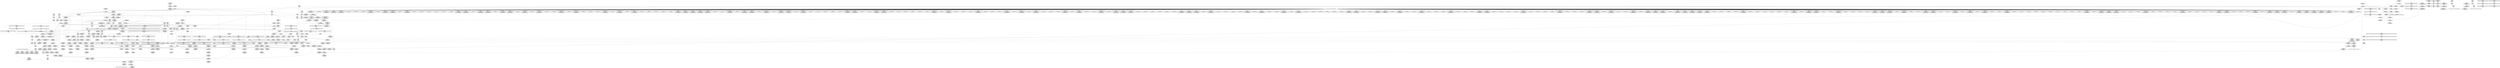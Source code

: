 digraph {
	CE0x4401360 [shape=record,shape=Mrecord,label="{CE0x4401360|4:_i32,_:_CR_12,16_|*MultipleSource*|security/selinux/xfrm.c,147|security/selinux/xfrm.c,142|security/selinux/xfrm.c,142}"]
	CE0x4435d70 [shape=record,shape=Mrecord,label="{CE0x4435d70|i64_10|*Constant*}"]
	CE0x4464ad0 [shape=record,shape=Mrecord,label="{CE0x4464ad0|_call_void_mcount()_#3|*SummSource*}"]
	CE0x43febf0 [shape=record,shape=Mrecord,label="{CE0x43febf0|i64*_getelementptr_inbounds_(_15_x_i64_,_15_x_i64_*___llvm_gcov_ctr25,_i64_0,_i64_1)|*Constant*}"]
	CE0x44358d0 [shape=record,shape=Mrecord,label="{CE0x44358d0|selinux_xfrm_delete:tmp20|security/selinux/xfrm.c,142|*SummSource*}"]
	CE0x44097e0 [shape=record,shape=Mrecord,label="{CE0x44097e0|GLOBAL:get_current227|*Constant*|*SummSource*}"]
	CE0x4409530 [shape=record,shape=Mrecord,label="{CE0x4409530|selinux_xfrm_delete:call4|security/selinux/xfrm.c,142|*SummSource*}"]
	CE0x43f06b0 [shape=record,shape=Mrecord,label="{CE0x43f06b0|864:_%struct.xfrm_sec_ctx*,_:_CRE_720,728_|*MultipleSource*|security/selinux/xfrm.c,394|Function::selinux_xfrm_state_delete&Arg::x::}"]
	CE0x44661b0 [shape=record,shape=Mrecord,label="{CE0x44661b0|selinux_xfrm_delete:tmp33|security/selinux/xfrm.c,150}"]
	CE0x440a460 [shape=record,shape=Mrecord,label="{CE0x440a460|_ret_%struct.task_struct.1015*_%tmp4,_!dbg_!27714|./arch/x86/include/asm/current.h,14}"]
	CE0x43ef1b0 [shape=record,shape=Mrecord,label="{CE0x43ef1b0|864:_%struct.xfrm_sec_ctx*,_:_CRE_680,688_|*MultipleSource*|security/selinux/xfrm.c,394|Function::selinux_xfrm_state_delete&Arg::x::}"]
	CE0x442e3c0 [shape=record,shape=Mrecord,label="{CE0x442e3c0|i32_3|*Constant*|*SummSource*}"]
	CE0x4423130 [shape=record,shape=Mrecord,label="{CE0x4423130|i64*_getelementptr_inbounds_(_2_x_i64_,_2_x_i64_*___llvm_gcov_ctr21,_i64_0,_i64_1)|*Constant*|*SummSink*}"]
	CE0x4418cc0 [shape=record,shape=Mrecord,label="{CE0x4418cc0|864:_%struct.xfrm_sec_ctx*,_:_CRE_103,104_}"]
	CE0x4415700 [shape=record,shape=Mrecord,label="{CE0x4415700|864:_%struct.xfrm_sec_ctx*,_:_CRE_111,112_}"]
	CE0x4435f10 [shape=record,shape=Mrecord,label="{CE0x4435f10|selinux_xfrm_delete:tmp22|security/selinux/xfrm.c,144|*SummSink*}"]
	CE0x44073d0 [shape=record,shape=Mrecord,label="{CE0x44073d0|864:_%struct.xfrm_sec_ctx*,_:_CRE_776,784_|*MultipleSource*|security/selinux/xfrm.c,394|Function::selinux_xfrm_state_delete&Arg::x::}"]
	CE0x43e0d40 [shape=record,shape=Mrecord,label="{CE0x43e0d40|864:_%struct.xfrm_sec_ctx*,_:_CRE_164,165_}"]
	CE0x43e2560 [shape=record,shape=Mrecord,label="{CE0x43e2560|864:_%struct.xfrm_sec_ctx*,_:_CRE_496,504_|*MultipleSource*|security/selinux/xfrm.c,394|Function::selinux_xfrm_state_delete&Arg::x::}"]
	CE0x43e48e0 [shape=record,shape=Mrecord,label="{CE0x43e48e0|864:_%struct.xfrm_sec_ctx*,_:_CRE_151,152_}"]
	CE0x43fe1d0 [shape=record,shape=Mrecord,label="{CE0x43fe1d0|864:_%struct.xfrm_sec_ctx*,_:_CRE_584,600_|*MultipleSource*|security/selinux/xfrm.c,394|Function::selinux_xfrm_state_delete&Arg::x::}"]
	CE0x43e6410 [shape=record,shape=Mrecord,label="{CE0x43e6410|selinux_xfrm_delete:bb}"]
	CE0x4464b70 [shape=record,shape=Mrecord,label="{CE0x4464b70|_call_void_mcount()_#3|*SummSink*}"]
	CE0x43e3520 [shape=record,shape=Mrecord,label="{CE0x43e3520|864:_%struct.xfrm_sec_ctx*,_:_CRE_178,179_}"]
	CE0x44667c0 [shape=record,shape=Mrecord,label="{CE0x44667c0|get_current227:bb|*SummSource*}"]
	CE0x43dc1d0 [shape=record,shape=Mrecord,label="{CE0x43dc1d0|i32_0|*Constant*|*SummSink*}"]
	CE0x4400960 [shape=record,shape=Mrecord,label="{CE0x4400960|selinux_xfrm_delete:tmp13|security/selinux/xfrm.c,142}"]
	CE0x43e2a70 [shape=record,shape=Mrecord,label="{CE0x43e2a70|864:_%struct.xfrm_sec_ctx*,_:_CRE_186,187_}"]
	CE0x43fb2a0 [shape=record,shape=Mrecord,label="{CE0x43fb2a0|selinux_xfrm_state_delete:tmp3|*SummSource*}"]
	CE0x44042e0 [shape=record,shape=Mrecord,label="{CE0x44042e0|i64*_getelementptr_inbounds_(_15_x_i64_,_15_x_i64_*___llvm_gcov_ctr25,_i64_0,_i64_9)|*Constant*|*SummSource*}"]
	CE0x43ebc50 [shape=record,shape=Mrecord,label="{CE0x43ebc50|i64_4|*Constant*|*SummSource*}"]
	CE0x43e5a10 [shape=record,shape=Mrecord,label="{CE0x43e5a10|864:_%struct.xfrm_sec_ctx*,_:_CRE_344,352_|*MultipleSource*|security/selinux/xfrm.c,394|Function::selinux_xfrm_state_delete&Arg::x::}"]
	CE0x44672a0 [shape=record,shape=Mrecord,label="{CE0x44672a0|i64*_getelementptr_inbounds_(_2_x_i64_,_2_x_i64_*___llvm_gcov_ctr21,_i64_0,_i64_0)|*Constant*|*SummSink*}"]
	CE0x44836e0 [shape=record,shape=Mrecord,label="{CE0x44836e0|get_current227:tmp2}"]
	CE0x43e0f20 [shape=record,shape=Mrecord,label="{CE0x43e0f20|864:_%struct.xfrm_sec_ctx*,_:_CRE_167,168_}"]
	CE0x4417a60 [shape=record,shape=Mrecord,label="{CE0x4417a60|864:_%struct.xfrm_sec_ctx*,_:_CRE_110,111_}"]
	CE0x43ddb60 [shape=record,shape=Mrecord,label="{CE0x43ddb60|selinux_xfrm_delete:tmp7|security/selinux/xfrm.c,142|*SummSource*}"]
	CE0x43f0430 [shape=record,shape=Mrecord,label="{CE0x43f0430|selinux_xfrm_state_delete:tmp4|*LoadInst*|security/selinux/xfrm.c,394}"]
	CE0x43d7d20 [shape=record,shape=Mrecord,label="{CE0x43d7d20|i32_0|*Constant*|*SummSource*}"]
	CE0x4443330 [shape=record,shape=Mrecord,label="{CE0x4443330|selinux_xfrm_delete:ctx_sid|security/selinux/xfrm.c,147|*SummSource*}"]
	CE0x43f14d0 [shape=record,shape=Mrecord,label="{CE0x43f14d0|864:_%struct.xfrm_sec_ctx*,_:_CRE_161,162_}"]
	CE0x43f46f0 [shape=record,shape=Mrecord,label="{CE0x43f46f0|864:_%struct.xfrm_sec_ctx*,_:_CRE_74,75_}"]
	CE0x43f32b0 [shape=record,shape=Mrecord,label="{CE0x43f32b0|864:_%struct.xfrm_sec_ctx*,_:_CRE_79,80_}"]
	CE0x43ffc30 [shape=record,shape=Mrecord,label="{CE0x43ffc30|selinux_xfrm_delete:return|*SummSink*}"]
	CE0x44366a0 [shape=record,shape=Mrecord,label="{CE0x44366a0|selinux_xfrm_delete:tmp23|security/selinux/xfrm.c,144|*SummSink*}"]
	CE0x43f56c0 [shape=record,shape=Mrecord,label="{CE0x43f56c0|864:_%struct.xfrm_sec_ctx*,_:_CRE_126,127_}"]
	CE0x43efe50 [shape=record,shape=Mrecord,label="{CE0x43efe50|864:_%struct.xfrm_sec_ctx*,_:_CRE_706,707_}"]
	CE0x6350a10 [shape=record,shape=Mrecord,label="{CE0x6350a10|864:_%struct.xfrm_sec_ctx*,_:_CRE_90,91_}"]
	CE0x43e0730 [shape=record,shape=Mrecord,label="{CE0x43e0730|selinux_xfrm_delete:tmp5|security/selinux/xfrm.c,142|*SummSink*}"]
	CE0x43e9810 [shape=record,shape=Mrecord,label="{CE0x43e9810|%struct.common_audit_data.1017*_null|*Constant*|*SummSink*}"]
	CE0x44476e0 [shape=record,shape=Mrecord,label="{CE0x44476e0|_ret_i32_%retval.0,_!dbg_!27728|security/selinux/avc.c,775}"]
	CE0x43cca80 [shape=record,shape=Mrecord,label="{CE0x43cca80|864:_%struct.xfrm_sec_ctx*,_:_CRE_15,16_}"]
	CE0x43e9960 [shape=record,shape=Mrecord,label="{CE0x43e9960|avc_has_perm:auditdata|Function::avc_has_perm&Arg::auditdata::|*SummSink*}"]
	CE0x43f76e0 [shape=record,shape=Mrecord,label="{CE0x43f76e0|864:_%struct.xfrm_sec_ctx*,_:_CRE_280,281_}"]
	CE0x43ffa60 [shape=record,shape=Mrecord,label="{CE0x43ffa60|_ret_i32_%call,_!dbg_!27714|security/selinux/xfrm.c,394|*SummSink*}"]
	CE0x4482740 [shape=record,shape=Mrecord,label="{CE0x4482740|%struct.task_struct.1015*_(%struct.task_struct.1015**)*_asm_movq_%gs:$_1:P_,$0_,_r,im,_dirflag_,_fpsr_,_flags_}"]
	CE0x43fd4a0 [shape=record,shape=Mrecord,label="{CE0x43fd4a0|selinux_xfrm_delete:tmp19|security/selinux/xfrm.c,142}"]
	CE0x43dbd30 [shape=record,shape=Mrecord,label="{CE0x43dbd30|864:_%struct.xfrm_sec_ctx*,_:_CRE_544,548_|*MultipleSource*|security/selinux/xfrm.c,394|Function::selinux_xfrm_state_delete&Arg::x::}"]
	CE0x43f7930 [shape=record,shape=Mrecord,label="{CE0x43f7930|864:_%struct.xfrm_sec_ctx*,_:_CRE_283,284_}"]
	CE0x441f400 [shape=record,shape=Mrecord,label="{CE0x441f400|selinux_xfrm_delete:tmp10|security/selinux/xfrm.c,142|*SummSource*}"]
	CE0x43d9100 [shape=record,shape=Mrecord,label="{CE0x43d9100|selinux_xfrm_state_delete:x|Function::selinux_xfrm_state_delete&Arg::x::|*SummSink*}"]
	CE0x43fcbe0 [shape=record,shape=Mrecord,label="{CE0x43fcbe0|i32_78|*Constant*|*SummSource*}"]
	CE0x43f1c40 [shape=record,shape=Mrecord,label="{CE0x43f1c40|i64*_getelementptr_inbounds_(_15_x_i64_,_15_x_i64_*___llvm_gcov_ctr25,_i64_0,_i64_0)|*Constant*}"]
	CE0x43dad80 [shape=record,shape=Mrecord,label="{CE0x43dad80|864:_%struct.xfrm_sec_ctx*,_:_CRE_452,456_|*MultipleSource*|security/selinux/xfrm.c,394|Function::selinux_xfrm_state_delete&Arg::x::}"]
	CE0x43f0fa0 [shape=record,shape=Mrecord,label="{CE0x43f0fa0|864:_%struct.xfrm_sec_ctx*,_:_CRE_768,776_|*MultipleSource*|security/selinux/xfrm.c,394|Function::selinux_xfrm_state_delete&Arg::x::}"]
	CE0x43fb060 [shape=record,shape=Mrecord,label="{CE0x43fb060|864:_%struct.xfrm_sec_ctx*,_:_CRE_270,271_|*MultipleSource*|security/selinux/xfrm.c,394|Function::selinux_xfrm_state_delete&Arg::x::}"]
	CE0x4444c20 [shape=record,shape=Mrecord,label="{CE0x4444c20|selinux_xfrm_delete:call8|security/selinux/xfrm.c,147|*SummSink*}"]
	CE0x43ccb40 [shape=record,shape=Mrecord,label="{CE0x43ccb40|i64*_getelementptr_inbounds_(_2_x_i64_,_2_x_i64_*___llvm_gcov_ctr13,_i64_0,_i64_1)|*Constant*|*SummSource*}"]
	CE0x43fced0 [shape=record,shape=Mrecord,label="{CE0x43fced0|selinux_xfrm_delete:cred|security/selinux/xfrm.c,142}"]
	CE0x43e00e0 [shape=record,shape=Mrecord,label="{CE0x43e00e0|864:_%struct.xfrm_sec_ctx*,_:_CRE_130,131_}"]
	CE0x441acd0 [shape=record,shape=Mrecord,label="{CE0x441acd0|GLOBAL:selinux_xfrm_delete|*Constant*|*SummSink*}"]
	CE0x442b550 [shape=record,shape=Mrecord,label="{CE0x442b550|GLOBAL:__llvm_gcov_ctr25|Global_var:__llvm_gcov_ctr25|*SummSource*}"]
	CE0x43da1c0 [shape=record,shape=Mrecord,label="{CE0x43da1c0|864:_%struct.xfrm_sec_ctx*,_:_CRE_174,175_}"]
	CE0x43e03e0 [shape=record,shape=Mrecord,label="{CE0x43e03e0|selinux_xfrm_delete:tmp5|security/selinux/xfrm.c,142|*SummSource*}"]
	CE0x4418d80 [shape=record,shape=Mrecord,label="{CE0x4418d80|864:_%struct.xfrm_sec_ctx*,_:_CRE_104,105_}"]
	CE0x43ee420 [shape=record,shape=Mrecord,label="{CE0x43ee420|864:_%struct.xfrm_sec_ctx*,_:_CRE_628,632_|*MultipleSource*|security/selinux/xfrm.c,394|Function::selinux_xfrm_state_delete&Arg::x::}"]
	CE0x442e350 [shape=record,shape=Mrecord,label="{CE0x442e350|i32_3|*Constant*|*SummSink*}"]
	CE0x43eff90 [shape=record,shape=Mrecord,label="{CE0x43eff90|864:_%struct.xfrm_sec_ctx*,_:_CRE_708,709_}"]
	CE0x4402620 [shape=record,shape=Mrecord,label="{CE0x4402620|_call_void_lockdep_rcu_suspicious(i8*_getelementptr_inbounds_(_24_x_i8_,_24_x_i8_*_.str244,_i32_0,_i32_0),_i32_142,_i8*_getelementptr_inbounds_(_45_x_i8_,_45_x_i8_*_.str1245,_i32_0,_i32_0))_#10,_!dbg_!27729|security/selinux/xfrm.c,142|*SummSource*}"]
	CE0x43eb400 [shape=record,shape=Mrecord,label="{CE0x43eb400|864:_%struct.xfrm_sec_ctx*,_:_CRE_141,142_}"]
	CE0x43e0020 [shape=record,shape=Mrecord,label="{CE0x43e0020|864:_%struct.xfrm_sec_ctx*,_:_CRE_129,130_}"]
	CE0x43cc750 [shape=record,shape=Mrecord,label="{CE0x43cc750|864:_%struct.xfrm_sec_ctx*,_:_CRE_101,102_}"]
	CE0x43f4030 [shape=record,shape=Mrecord,label="{CE0x43f4030|864:_%struct.xfrm_sec_ctx*,_:_CRE_232,240_|*MultipleSource*|security/selinux/xfrm.c,394|Function::selinux_xfrm_state_delete&Arg::x::}"]
	CE0x43fa690 [shape=record,shape=Mrecord,label="{CE0x43fa690|864:_%struct.xfrm_sec_ctx*,_:_CRE_147,148_}"]
	CE0x43f31f0 [shape=record,shape=Mrecord,label="{CE0x43f31f0|864:_%struct.xfrm_sec_ctx*,_:_CRE_78,79_}"]
	CE0x43fee40 [shape=record,shape=Mrecord,label="{CE0x43fee40|i64*_getelementptr_inbounds_(_15_x_i64_,_15_x_i64_*___llvm_gcov_ctr25,_i64_0,_i64_1)|*Constant*|*SummSource*}"]
	CE0x43cc810 [shape=record,shape=Mrecord,label="{CE0x43cc810|864:_%struct.xfrm_sec_ctx*,_:_CRE_102,103_}"]
	CE0x442f510 [shape=record,shape=Mrecord,label="{CE0x442f510|selinux_xfrm_delete:tmp27|security/selinux/xfrm.c,145|*SummSink*}"]
	CE0x442aaf0 [shape=record,shape=Mrecord,label="{CE0x442aaf0|i32_142|*Constant*|*SummSink*}"]
	CE0x44132e0 [shape=record,shape=Mrecord,label="{CE0x44132e0|864:_%struct.xfrm_sec_ctx*,_:_CRE_116,117_}"]
	CE0x3e95e40 [shape=record,shape=Mrecord,label="{CE0x3e95e40|864:_%struct.xfrm_sec_ctx*,_:_CRE_212,216_|*MultipleSource*|security/selinux/xfrm.c,394|Function::selinux_xfrm_state_delete&Arg::x::}"]
	CE0x4464c80 [shape=record,shape=Mrecord,label="{CE0x4464c80|get_current227:tmp4|./arch/x86/include/asm/current.h,14}"]
	CE0x43f3ea0 [shape=record,shape=Mrecord,label="{CE0x43f3ea0|864:_%struct.xfrm_sec_ctx*,_:_CRE_228,232_|*MultipleSource*|security/selinux/xfrm.c,394|Function::selinux_xfrm_state_delete&Arg::x::}"]
	CE0x4445660 [shape=record,shape=Mrecord,label="{CE0x4445660|avc_has_perm:ssid|Function::avc_has_perm&Arg::ssid::|*SummSink*}"]
	CE0x43f2ac0 [shape=record,shape=Mrecord,label="{CE0x43f2ac0|864:_%struct.xfrm_sec_ctx*,_:_CRE_65,66_}"]
	CE0x442f820 [shape=record,shape=Mrecord,label="{CE0x442f820|i64*_getelementptr_inbounds_(_15_x_i64_,_15_x_i64_*___llvm_gcov_ctr25,_i64_0,_i64_13)|*Constant*|*SummSource*}"]
	CE0x441cbb0 [shape=record,shape=Mrecord,label="{CE0x441cbb0|selinux_xfrm_delete:tmp28|security/selinux/xfrm.c,147|*SummSink*}"]
	CE0x43d7960 [shape=record,shape=Mrecord,label="{CE0x43d7960|864:_%struct.xfrm_sec_ctx*,_:_CRE_132,133_}"]
	CE0x5a92b60 [shape=record,shape=Mrecord,label="{CE0x5a92b60|864:_%struct.xfrm_sec_ctx*,_:_CRE_88,89_}"]
	CE0x44071a0 [shape=record,shape=Mrecord,label="{CE0x44071a0|GLOBAL:selinux_xfrm_delete|*Constant*|*SummSource*}"]
	CE0x4445370 [shape=record,shape=Mrecord,label="{CE0x4445370|avc_has_perm:ssid|Function::avc_has_perm&Arg::ssid::}"]
	CE0x3e95cd0 [shape=record,shape=Mrecord,label="{CE0x3e95cd0|864:_%struct.xfrm_sec_ctx*,_:_CRE_208,212_|*MultipleSource*|security/selinux/xfrm.c,394|Function::selinux_xfrm_state_delete&Arg::x::}"]
	CE0x441e810 [shape=record,shape=Mrecord,label="{CE0x441e810|i32_0|*Constant*}"]
	CE0x43e18e0 [shape=record,shape=Mrecord,label="{CE0x43e18e0|selinux_xfrm_delete:tmp1}"]
	CE0x44664b0 [shape=record,shape=Mrecord,label="{CE0x44664b0|selinux_xfrm_delete:tmp33|security/selinux/xfrm.c,150|*SummSink*}"]
	CE0x3cce030 [shape=record,shape=Mrecord,label="{CE0x3cce030|864:_%struct.xfrm_sec_ctx*,_:_CRE_95,96_}"]
	CE0x43dd140 [shape=record,shape=Mrecord,label="{CE0x43dd140|864:_%struct.xfrm_sec_ctx*,_:_CRE_252,256_|*MultipleSource*|security/selinux/xfrm.c,394|Function::selinux_xfrm_state_delete&Arg::x::}"]
	CE0x442de60 [shape=record,shape=Mrecord,label="{CE0x442de60|4:_i32,_:_CR_20,24_|*MultipleSource*|security/selinux/xfrm.c,147|security/selinux/xfrm.c,142|security/selinux/xfrm.c,142}"]
	CE0x4443920 [shape=record,shape=Mrecord,label="{CE0x4443920|i32_(i32,_i32,_i16,_i32,_%struct.common_audit_data.1017*)*_bitcast_(i32_(i32,_i32,_i16,_i32,_%struct.common_audit_data.495*)*_avc_has_perm_to_i32_(i32,_i32,_i16,_i32,_%struct.common_audit_data.1017*)*)|*Constant*}"]
	CE0x44371d0 [shape=record,shape=Mrecord,label="{CE0x44371d0|%struct.xfrm_sec_ctx*_null|*Constant*|*SummSource*}"]
	CE0x441fad0 [shape=record,shape=Mrecord,label="{CE0x441fad0|selinux_xfrm_delete:tmp11|security/selinux/xfrm.c,142|*SummSink*}"]
	CE0x43e72f0 [shape=record,shape=Mrecord,label="{CE0x43e72f0|864:_%struct.xfrm_sec_ctx*,_:_CRE_248,249_|*MultipleSource*|security/selinux/xfrm.c,394|Function::selinux_xfrm_state_delete&Arg::x::}"]
	CE0x4404f10 [shape=record,shape=Mrecord,label="{CE0x4404f10|selinux_xfrm_delete:tmp18|security/selinux/xfrm.c,142|*SummSource*}"]
	CE0x441c4f0 [shape=record,shape=Mrecord,label="{CE0x441c4f0|selinux_xfrm_delete:sid|security/selinux/xfrm.c,147|*SummSource*}"]
	CE0x43e2370 [shape=record,shape=Mrecord,label="{CE0x43e2370|864:_%struct.xfrm_sec_ctx*,_:_CRE_488,492_|*MultipleSource*|security/selinux/xfrm.c,394|Function::selinux_xfrm_state_delete&Arg::x::}"]
	CE0x43ef570 [shape=record,shape=Mrecord,label="{CE0x43ef570|864:_%struct.xfrm_sec_ctx*,_:_CRE_697,698_}"]
	CE0x43f0570 [shape=record,shape=Mrecord,label="{CE0x43f0570|864:_%struct.xfrm_sec_ctx*,_:_CRE_712,720_|*MultipleSource*|security/selinux/xfrm.c,394|Function::selinux_xfrm_state_delete&Arg::x::}"]
	CE0x43dbb40 [shape=record,shape=Mrecord,label="{CE0x43dbb40|864:_%struct.xfrm_sec_ctx*,_:_CRE_536,544_|*MultipleSource*|security/selinux/xfrm.c,394|Function::selinux_xfrm_state_delete&Arg::x::}"]
	CE0x43f3720 [shape=record,shape=Mrecord,label="{CE0x43f3720|COLLAPSED:_GCMRE___llvm_gcov_ctr25_internal_global_15_x_i64_zeroinitializer:_elem_0:default:}"]
	CE0x43d8970 [shape=record,shape=Mrecord,label="{CE0x43d8970|i32_40|*Constant*|*SummSink*}"]
	CE0x43df890 [shape=record,shape=Mrecord,label="{CE0x43df890|864:_%struct.xfrm_sec_ctx*,_:_CRE_300,304_|*MultipleSource*|security/selinux/xfrm.c,394|Function::selinux_xfrm_state_delete&Arg::x::}"]
	CE0x4408ef0 [shape=record,shape=Mrecord,label="{CE0x4408ef0|selinux_xfrm_state_delete:call|security/selinux/xfrm.c,394}"]
	CE0x43ff690 [shape=record,shape=Mrecord,label="{CE0x43ff690|selinux_xfrm_delete:tobool|security/selinux/xfrm.c,142|*SummSource*}"]
	CE0x441b180 [shape=record,shape=Mrecord,label="{CE0x441b180|selinux_xfrm_delete:ctx|Function::selinux_xfrm_delete&Arg::ctx::|*SummSource*}"]
	CE0x4465c70 [shape=record,shape=Mrecord,label="{CE0x4465c70|selinux_xfrm_delete:tmp32|security/selinux/xfrm.c,150|*SummSource*}"]
	CE0x44359e0 [shape=record,shape=Mrecord,label="{CE0x44359e0|i64_11|*Constant*|*SummSink*}"]
	CE0x440c660 [shape=record,shape=Mrecord,label="{CE0x440c660|selinux_xfrm_delete:sid|security/selinux/xfrm.c,147|*SummSink*}"]
	CE0x43daf70 [shape=record,shape=Mrecord,label="{CE0x43daf70|864:_%struct.xfrm_sec_ctx*,_:_CRE_456,460_|*MultipleSource*|security/selinux/xfrm.c,394|Function::selinux_xfrm_state_delete&Arg::x::}"]
	CE0x43fda10 [shape=record,shape=Mrecord,label="{CE0x43fda10|864:_%struct.xfrm_sec_ctx*,_:_CRE_548,552_|*MultipleSource*|security/selinux/xfrm.c,394|Function::selinux_xfrm_state_delete&Arg::x::}"]
	CE0x43d8080 [shape=record,shape=Mrecord,label="{CE0x43d8080|i64*_getelementptr_inbounds_(_2_x_i64_,_2_x_i64_*___llvm_gcov_ctr13,_i64_0,_i64_0)|*Constant*|*SummSource*}"]
	CE0x43e3a90 [shape=record,shape=Mrecord,label="{CE0x43e3a90|selinux_xfrm_delete:land.lhs.true|*SummSource*}"]
	CE0x4400e20 [shape=record,shape=Mrecord,label="{CE0x4400e20|4:_i32,_:_CR_0,4_|*MultipleSource*|security/selinux/xfrm.c,147|security/selinux/xfrm.c,142|security/selinux/xfrm.c,142}"]
	CE0x43fc750 [shape=record,shape=Mrecord,label="{CE0x43fc750|selinux_xfrm_state_delete:tmp3|*SummSink*}"]
	CE0x441ba20 [shape=record,shape=Mrecord,label="{CE0x441ba20|selinux_xfrm_delete:tmp28|security/selinux/xfrm.c,147|*SummSource*}"]
	CE0x4414540 [shape=record,shape=Mrecord,label="{CE0x4414540|864:_%struct.xfrm_sec_ctx*,_:_CRE_114,115_}"]
	CE0x43f01b0 [shape=record,shape=Mrecord,label="{CE0x43f01b0|864:_%struct.xfrm_sec_ctx*,_:_CRE_710,711_}"]
	CE0x43e5690 [shape=record,shape=Mrecord,label="{CE0x43e5690|864:_%struct.xfrm_sec_ctx*,_:_CRE_328,336_|*MultipleSource*|security/selinux/xfrm.c,394|Function::selinux_xfrm_state_delete&Arg::x::}"]
	CE0x43d8810 [shape=record,shape=Mrecord,label="{CE0x43d8810|864:_%struct.xfrm_sec_ctx*,_:_CRE_12,13_}"]
	CE0x43cc690 [shape=record,shape=Mrecord,label="{CE0x43cc690|864:_%struct.xfrm_sec_ctx*,_:_CRE_100,101_}"]
	CE0x440b160 [shape=record,shape=Mrecord,label="{CE0x440b160|i64_2|*Constant*|*SummSource*}"]
	CE0x4431ef0 [shape=record,shape=Mrecord,label="{CE0x4431ef0|selinux_xfrm_delete:security|security/selinux/xfrm.c,142}"]
	CE0x4405220 [shape=record,shape=Mrecord,label="{CE0x4405220|selinux_xfrm_delete:if.end7}"]
	CE0x43e6600 [shape=record,shape=Mrecord,label="{CE0x43e6600|selinux_xfrm_delete:bb|*SummSink*}"]
	CE0x43dab90 [shape=record,shape=Mrecord,label="{CE0x43dab90|864:_%struct.xfrm_sec_ctx*,_:_CRE_448,452_|*MultipleSource*|security/selinux/xfrm.c,394|Function::selinux_xfrm_state_delete&Arg::x::}"]
	CE0x43fb1f0 [shape=record,shape=Mrecord,label="{CE0x43fb1f0|864:_%struct.xfrm_sec_ctx*,_:_CRE_271,272_|*MultipleSource*|security/selinux/xfrm.c,394|Function::selinux_xfrm_state_delete&Arg::x::}"]
	CE0x43da510 [shape=record,shape=Mrecord,label="{CE0x43da510|864:_%struct.xfrm_sec_ctx*,_:_CRE_198,200_|*MultipleSource*|security/selinux/xfrm.c,394|Function::selinux_xfrm_state_delete&Arg::x::}"]
	CE0x4416960 [shape=record,shape=Mrecord,label="{CE0x4416960|864:_%struct.xfrm_sec_ctx*,_:_CRE_109,110_}"]
	CE0x43ec4b0 [shape=record,shape=Mrecord,label="{CE0x43ec4b0|selinux_xfrm_delete:tmp8|security/selinux/xfrm.c,142}"]
	CE0x4401b00 [shape=record,shape=Mrecord,label="{CE0x4401b00|i8_1|*Constant*|*SummSink*}"]
	CE0x43efa60 [shape=record,shape=Mrecord,label="{CE0x43efa60|864:_%struct.xfrm_sec_ctx*,_:_CRE_702,703_}"]
	CE0x4431a30 [shape=record,shape=Mrecord,label="{CE0x4431a30|i32_22|*Constant*|*SummSink*}"]
	CE0x43f3030 [shape=record,shape=Mrecord,label="{CE0x43f3030|864:_%struct.xfrm_sec_ctx*,_:_CRE_105,106_}"]
	CE0x43e6860 [shape=record,shape=Mrecord,label="{CE0x43e6860|selinux_xfrm_delete:tmp3}"]
	CE0x44081d0 [shape=record,shape=Mrecord,label="{CE0x44081d0|864:_%struct.xfrm_sec_ctx*,_:_CRE_832,840_|*MultipleSource*|security/selinux/xfrm.c,394|Function::selinux_xfrm_state_delete&Arg::x::}"]
	CE0x442f260 [shape=record,shape=Mrecord,label="{CE0x442f260|selinux_xfrm_delete:tmp27|security/selinux/xfrm.c,145}"]
	CE0x43d6d30 [shape=record,shape=Mrecord,label="{CE0x43d6d30|i64*_getelementptr_inbounds_(_2_x_i64_,_2_x_i64_*___llvm_gcov_ctr13,_i64_0,_i64_0)|*Constant*|*SummSink*}"]
	CE0x43f1620 [shape=record,shape=Mrecord,label="{CE0x43f1620|864:_%struct.xfrm_sec_ctx*,_:_CRE_162,163_}"]
	CE0x4429b30 [shape=record,shape=Mrecord,label="{CE0x4429b30|COLLAPSED:_GCMRE___llvm_gcov_ctr21_internal_global_2_x_i64_zeroinitializer:_elem_0:default:}"]
	CE0x43fddf0 [shape=record,shape=Mrecord,label="{CE0x43fddf0|864:_%struct.xfrm_sec_ctx*,_:_CRE_560,576_|*MultipleSource*|security/selinux/xfrm.c,394|Function::selinux_xfrm_state_delete&Arg::x::}"]
	CE0x43da3c0 [shape=record,shape=Mrecord,label="{CE0x43da3c0|864:_%struct.xfrm_sec_ctx*,_:_CRE_196,198_|*MultipleSource*|security/selinux/xfrm.c,394|Function::selinux_xfrm_state_delete&Arg::x::}"]
	CE0x44072f0 [shape=record,shape=Mrecord,label="{CE0x44072f0|get_current227:tmp1|*SummSink*}"]
	CE0x4400be0 [shape=record,shape=Mrecord,label="{CE0x4400be0|selinux_xfrm_delete:tmp13|security/selinux/xfrm.c,142|*SummSink*}"]
	CE0x4406ed0 [shape=record,shape=Mrecord,label="{CE0x4406ed0|selinux_xfrm_delete:if.end|*SummSink*}"]
	CE0x43d8600 [shape=record,shape=Mrecord,label="{CE0x43d8600|864:_%struct.xfrm_sec_ctx*,_:_CRE_11,12_}"]
	CE0x4402b80 [shape=record,shape=Mrecord,label="{CE0x4402b80|selinux_xfrm_delete:if.end7|*SummSource*}"]
	CE0x442a4d0 [shape=record,shape=Mrecord,label="{CE0x442a4d0|GLOBAL:lockdep_rcu_suspicious|*Constant*|*SummSink*}"]
	CE0x44451f0 [shape=record,shape=Mrecord,label="{CE0x44451f0|avc_has_perm:entry|*SummSink*}"]
	"CONST[source:0(mediator),value:0(static)][purpose:{operation}][SnkIdx:3]"
	CE0x43e37b0 [shape=record,shape=Mrecord,label="{CE0x43e37b0|selinux_xfrm_delete:land.lhs.true2|*SummSource*}"]
	CE0x43f5da0 [shape=record,shape=Mrecord,label="{CE0x43f5da0|selinux_xfrm_state_delete:entry|*SummSource*}"]
	CE0x4445920 [shape=record,shape=Mrecord,label="{CE0x4445920|avc_has_perm:tsid|Function::avc_has_perm&Arg::tsid::|*SummSource*}"]
	CE0x43db950 [shape=record,shape=Mrecord,label="{CE0x43db950|864:_%struct.xfrm_sec_ctx*,_:_CRE_528,536_|*MultipleSource*|security/selinux/xfrm.c,394|Function::selinux_xfrm_state_delete&Arg::x::}"]
	CE0x43f36b0 [shape=record,shape=Mrecord,label="{CE0x43f36b0|selinux_xfrm_delete:tmp}"]
	CE0x43ed270 [shape=record,shape=Mrecord,label="{CE0x43ed270|selinux_xfrm_delete:tmp14|security/selinux/xfrm.c,142|*SummSource*}"]
	CE0x43e4570 [shape=record,shape=Mrecord,label="{CE0x43e4570|864:_%struct.xfrm_sec_ctx*,_:_CRE_70,71_}"]
	CE0x4435790 [shape=record,shape=Mrecord,label="{CE0x4435790|%struct.xfrm_sec_ctx*_null|*Constant*}"]
	CE0x43fa810 [shape=record,shape=Mrecord,label="{CE0x43fa810|864:_%struct.xfrm_sec_ctx*,_:_CRE_149,150_}"]
	CE0x43fc3e0 [shape=record,shape=Mrecord,label="{CE0x43fc3e0|i8_1|*Constant*}"]
	CE0x43ddee0 [shape=record,shape=Mrecord,label="{CE0x43ddee0|864:_%struct.xfrm_sec_ctx*,_:_CRE_137,138_}"]
	CE0x43f1b50 [shape=record,shape=Mrecord,label="{CE0x43f1b50|selinux_xfrm_delete:do.body|*SummSink*}"]
	CE0x4422590 [shape=record,shape=Mrecord,label="{CE0x4422590|%struct.task_struct.1015*_(%struct.task_struct.1015**)*_asm_movq_%gs:$_1:P_,$0_,_r,im,_dirflag_,_fpsr_,_flags_|*SummSource*}"]
	CE0x43efd10 [shape=record,shape=Mrecord,label="{CE0x43efd10|864:_%struct.xfrm_sec_ctx*,_:_CRE_705,706_}"]
	CE0x43e2730 [shape=record,shape=Mrecord,label="{CE0x43e2730|864:_%struct.xfrm_sec_ctx*,_:_CRE_133,134_}"]
	CE0x43ef690 [shape=record,shape=Mrecord,label="{CE0x43ef690|864:_%struct.xfrm_sec_ctx*,_:_CRE_701,702_}"]
	CE0x4404440 [shape=record,shape=Mrecord,label="{CE0x4404440|i64*_getelementptr_inbounds_(_15_x_i64_,_15_x_i64_*___llvm_gcov_ctr25,_i64_0,_i64_9)|*Constant*|*SummSink*}"]
	CE0x4404270 [shape=record,shape=Mrecord,label="{CE0x4404270|i64*_getelementptr_inbounds_(_15_x_i64_,_15_x_i64_*___llvm_gcov_ctr25,_i64_0,_i64_9)|*Constant*}"]
	CE0x43e93e0 [shape=record,shape=Mrecord,label="{CE0x43e93e0|%struct.common_audit_data.1017*_null|*Constant*}"]
	CE0x43dcea0 [shape=record,shape=Mrecord,label="{CE0x43dcea0|_call_void_lockdep_rcu_suspicious(i8*_getelementptr_inbounds_(_24_x_i8_,_24_x_i8_*_.str244,_i32_0,_i32_0),_i32_142,_i8*_getelementptr_inbounds_(_45_x_i8_,_45_x_i8_*_.str1245,_i32_0,_i32_0))_#10,_!dbg_!27729|security/selinux/xfrm.c,142}"]
	CE0x43de160 [shape=record,shape=Mrecord,label="{CE0x43de160|864:_%struct.xfrm_sec_ctx*,_:_CRE_384,392_|*MultipleSource*|security/selinux/xfrm.c,394|Function::selinux_xfrm_state_delete&Arg::x::}"]
	CE0x44464c0 [shape=record,shape=Mrecord,label="{CE0x44464c0|i32_4|*Constant*|*SummSink*}"]
	CE0x4435f80 [shape=record,shape=Mrecord,label="{CE0x4435f80|i64*_getelementptr_inbounds_(_15_x_i64_,_15_x_i64_*___llvm_gcov_ctr25,_i64_0,_i64_12)|*Constant*}"]
	CE0x4406d10 [shape=record,shape=Mrecord,label="{CE0x4406d10|selinux_xfrm_delete:if.then|*SummSource*}"]
	CE0x43d66b0 [shape=record,shape=Mrecord,label="{CE0x43d66b0|selinux_xfrm_state_delete:tmp2}"]
	CE0x43e64d0 [shape=record,shape=Mrecord,label="{CE0x43e64d0|selinux_xfrm_delete:bb|*SummSource*}"]
	CE0x43e9ff0 [shape=record,shape=Mrecord,label="{CE0x43e9ff0|i8_1|*Constant*|*SummSource*}"]
	CE0x43e87c0 [shape=record,shape=Mrecord,label="{CE0x43e87c0|selinux_xfrm_delete:tmp9|security/selinux/xfrm.c,142|*SummSink*}"]
	CE0x43f07f0 [shape=record,shape=Mrecord,label="{CE0x43f07f0|864:_%struct.xfrm_sec_ctx*,_:_CRE_728,736_|*MultipleSource*|security/selinux/xfrm.c,394|Function::selinux_xfrm_state_delete&Arg::x::}"]
	CE0x441d0d0 [shape=record,shape=Mrecord,label="{CE0x441d0d0|selinux_xfrm_delete:tmp29|security/selinux/xfrm.c,147|*SummSink*}"]
	CE0x4414430 [shape=record,shape=Mrecord,label="{CE0x4414430|864:_%struct.xfrm_sec_ctx*,_:_CRE_113,114_}"]
	CE0x43fed40 [shape=record,shape=Mrecord,label="{CE0x43fed40|selinux_xfrm_delete:tmp1|*SummSink*}"]
	CE0x43dfa20 [shape=record,shape=Mrecord,label="{CE0x43dfa20|864:_%struct.xfrm_sec_ctx*,_:_CRE_304,312_|*MultipleSource*|security/selinux/xfrm.c,394|Function::selinux_xfrm_state_delete&Arg::x::}"]
	CE0x440a250 [shape=record,shape=Mrecord,label="{CE0x440a250|i32_78|*Constant*}"]
	CE0x44087a0 [shape=record,shape=Mrecord,label="{CE0x44087a0|864:_%struct.xfrm_sec_ctx*,_:_CRE_856,864_|*MultipleSource*|security/selinux/xfrm.c,394|Function::selinux_xfrm_state_delete&Arg::x::}"]
	CE0x43eb4e0 [shape=record,shape=Mrecord,label="{CE0x43eb4e0|864:_%struct.xfrm_sec_ctx*,_:_CRE_142,143_}"]
	CE0x43fe550 [shape=record,shape=Mrecord,label="{CE0x43fe550|864:_%struct.xfrm_sec_ctx*,_:_CRE_608,612_|*MultipleSource*|security/selinux/xfrm.c,394|Function::selinux_xfrm_state_delete&Arg::x::}"]
	CE0x43d8550 [shape=record,shape=Mrecord,label="{CE0x43d8550|selinux_xfrm_state_delete:tmp|*SummSink*}"]
	CE0x43df750 [shape=record,shape=Mrecord,label="{CE0x43df750|864:_%struct.xfrm_sec_ctx*,_:_CRE_296,300_|*MultipleSource*|security/selinux/xfrm.c,394|Function::selinux_xfrm_state_delete&Arg::x::}"]
	CE0x43da040 [shape=record,shape=Mrecord,label="{CE0x43da040|864:_%struct.xfrm_sec_ctx*,_:_CRE_172,173_}"]
	CE0x43da680 [shape=record,shape=Mrecord,label="{CE0x43da680|864:_%struct.xfrm_sec_ctx*,_:_CRE_200,202_|*MultipleSource*|security/selinux/xfrm.c,394|Function::selinux_xfrm_state_delete&Arg::x::}"]
	CE0x43e8ac0 [shape=record,shape=Mrecord,label="{CE0x43e8ac0|i64_5|*Constant*|*SummSink*}"]
	CE0x43f1890 [shape=record,shape=Mrecord,label="{CE0x43f1890|864:_%struct.xfrm_sec_ctx*,_:_CRE_81,82_}"]
	CE0x4408d70 [shape=record,shape=Mrecord,label="{CE0x4408d70|selinux_xfrm_state_delete:tmp4|*LoadInst*|security/selinux/xfrm.c,394|*SummSource*}"]
	CE0x43cc960 [shape=record,shape=Mrecord,label="{CE0x43cc960|selinux_xfrm_state_delete:tmp}"]
	CE0x43d7490 [shape=record,shape=Mrecord,label="{CE0x43d7490|i32_40|*Constant*}"]
	CE0x440adc0 [shape=record,shape=Mrecord,label="{CE0x440adc0|i64_3|*Constant*|*SummSink*}"]
	CE0x441ed80 [shape=record,shape=Mrecord,label="{CE0x441ed80|selinux_xfrm_delete:do.end|*SummSource*}"]
	CE0x43e54c0 [shape=record,shape=Mrecord,label="{CE0x43e54c0|864:_%struct.xfrm_sec_ctx*,_:_CRE_320,328_|*MultipleSource*|security/selinux/xfrm.c,394|Function::selinux_xfrm_state_delete&Arg::x::}"]
	"CONST[source:0(mediator),value:2(dynamic)][purpose:{object}][SnkIdx:2]"
	CE0x43ed380 [shape=record,shape=Mrecord,label="{CE0x43ed380|selinux_xfrm_delete:tmp14|security/selinux/xfrm.c,142|*SummSink*}"]
	CE0x43fa750 [shape=record,shape=Mrecord,label="{CE0x43fa750|864:_%struct.xfrm_sec_ctx*,_:_CRE_148,149_}"]
	CE0x440d3a0 [shape=record,shape=Mrecord,label="{CE0x440d3a0|_ret_i32_%retval.0,_!dbg_!27751|security/selinux/xfrm.c,150|*SummSource*}"]
	CE0x4444140 [shape=record,shape=Mrecord,label="{CE0x4444140|selinux_xfrm_delete:tmp31|*LoadInst*|security/selinux/xfrm.c,147}"]
	CE0x43f33d0 [shape=record,shape=Mrecord,label="{CE0x43f33d0|i64*_getelementptr_inbounds_(_15_x_i64_,_15_x_i64_*___llvm_gcov_ctr25,_i64_0,_i64_0)|*Constant*|*SummSource*}"]
	CE0x43e0eb0 [shape=record,shape=Mrecord,label="{CE0x43e0eb0|864:_%struct.xfrm_sec_ctx*,_:_CRE_166,167_}"]
	CE0x4408b80 [shape=record,shape=Mrecord,label="{CE0x4408b80|864:_%struct.xfrm_sec_ctx*,_:_CRE_872,880_|*MultipleSource*|security/selinux/xfrm.c,394|Function::selinux_xfrm_state_delete&Arg::x::}"]
	CE0x43eb740 [shape=record,shape=Mrecord,label="{CE0x43eb740|selinux_xfrm_delete:tmp8|security/selinux/xfrm.c,142|*SummSource*}"]
	CE0x43f15b0 [shape=record,shape=Mrecord,label="{CE0x43f15b0|864:_%struct.xfrm_sec_ctx*,_:_CRE_165,166_}"]
	CE0x446c2e0 [shape=record,shape=Mrecord,label="{CE0x446c2e0|get_current227:tmp1|*SummSource*}"]
	"CONST[source:0(mediator),value:2(dynamic)][purpose:{subject}][SnkIdx:0]"
	CE0x43eebe0 [shape=record,shape=Mrecord,label="{CE0x43eebe0|864:_%struct.xfrm_sec_ctx*,_:_CRE_656,664_|*MultipleSource*|security/selinux/xfrm.c,394|Function::selinux_xfrm_state_delete&Arg::x::}"]
	CE0x57b85d0 [shape=record,shape=Mrecord,label="{CE0x57b85d0|864:_%struct.xfrm_sec_ctx*,_:_CRE_86,87_}"]
	CE0x43fcd00 [shape=record,shape=Mrecord,label="{CE0x43fcd00|selinux_xfrm_delete:cred|security/selinux/xfrm.c,142|*SummSink*}"]
	CE0x43fa8d0 [shape=record,shape=Mrecord,label="{CE0x43fa8d0|864:_%struct.xfrm_sec_ctx*,_:_CRE_150,151_}"]
	CE0x441da00 [shape=record,shape=Mrecord,label="{CE0x441da00|i64_0|*Constant*|*SummSink*}"]
	CE0x441ce20 [shape=record,shape=Mrecord,label="{CE0x441ce20|selinux_xfrm_delete:tmp29|security/selinux/xfrm.c,147}"]
	CE0x441f680 [shape=record,shape=Mrecord,label="{CE0x441f680|selinux_xfrm_delete:tmp11|security/selinux/xfrm.c,142}"]
	CE0x4435b80 [shape=record,shape=Mrecord,label="{CE0x4435b80|i64_10|*Constant*|*SummSink*}"]
	CE0x43d6bd0 [shape=record,shape=Mrecord,label="{CE0x43d6bd0|i64*_getelementptr_inbounds_(_2_x_i64_,_2_x_i64_*___llvm_gcov_ctr13,_i64_0,_i64_1)|*Constant*|*SummSink*}"]
	CE0x446c270 [shape=record,shape=Mrecord,label="{CE0x446c270|get_current227:tmp1}"]
	CE0x441b110 [shape=record,shape=Mrecord,label="{CE0x441b110|selinux_xfrm_delete:ctx|Function::selinux_xfrm_delete&Arg::ctx::}"]
	CE0x43dff10 [shape=record,shape=Mrecord,label="{CE0x43dff10|864:_%struct.xfrm_sec_ctx*,_:_CRE_128,129_}"]
	CE0x4445e90 [shape=record,shape=Mrecord,label="{CE0x4445e90|i16_39|*Constant*|*SummSink*}"]
	CE0x43fe3c0 [shape=record,shape=Mrecord,label="{CE0x43fe3c0|864:_%struct.xfrm_sec_ctx*,_:_CRE_600,608_|*MultipleSource*|security/selinux/xfrm.c,394|Function::selinux_xfrm_state_delete&Arg::x::}"]
	CE0x43d9310 [shape=record,shape=Mrecord,label="{CE0x43d9310|i64_1|*Constant*|*SummSource*}"]
	CE0x43ffe40 [shape=record,shape=Mrecord,label="{CE0x43ffe40|i64*_getelementptr_inbounds_(_15_x_i64_,_15_x_i64_*___llvm_gcov_ctr25,_i64_0,_i64_6)|*Constant*|*SummSource*}"]
	CE0x44463e0 [shape=record,shape=Mrecord,label="{CE0x44463e0|i32_4|*Constant*|*SummSource*}"]
	CE0x4444e90 [shape=record,shape=Mrecord,label="{CE0x4444e90|avc_has_perm:entry}"]
	CE0x43dd7c0 [shape=record,shape=Mrecord,label="{CE0x43dd7c0|selinux_xfrm_delete:tmp6|security/selinux/xfrm.c,142|*SummSink*}"]
	CE0x43f19c0 [shape=record,shape=Mrecord,label="{CE0x43f19c0|selinux_xfrm_delete:do.body}"]
	CE0x442a150 [shape=record,shape=Mrecord,label="{CE0x442a150|i8*_getelementptr_inbounds_(_24_x_i8_,_24_x_i8_*_.str244,_i32_0,_i32_0)|*Constant*|*SummSink*}"]
	CE0x442a6c0 [shape=record,shape=Mrecord,label="{CE0x442a6c0|i32_142|*Constant*}"]
	CE0x4465040 [shape=record,shape=Mrecord,label="{CE0x4465040|selinux_xfrm_delete:retval.0}"]
	CE0x43e9aa0 [shape=record,shape=Mrecord,label="{CE0x43e9aa0|selinux_xfrm_delete:tmp15|security/selinux/xfrm.c,142|*SummSink*}"]
	CE0x43fbfb0 [shape=record,shape=Mrecord,label="{CE0x43fbfb0|864:_%struct.xfrm_sec_ctx*,_:_CRE_17,18_}"]
	CE0x43ea8b0 [shape=record,shape=Mrecord,label="{CE0x43ea8b0|864:_%struct.xfrm_sec_ctx*,_:_CRE_202,203_|*MultipleSource*|security/selinux/xfrm.c,394|Function::selinux_xfrm_state_delete&Arg::x::}"]
	CE0x43f9060 [shape=record,shape=Mrecord,label="{CE0x43f9060|864:_%struct.xfrm_sec_ctx*,_:_CRE_169,170_}"]
	CE0x43e7560 [shape=record,shape=Mrecord,label="{CE0x43e7560|864:_%struct.xfrm_sec_ctx*,_:_CRE_250,251_|*MultipleSource*|security/selinux/xfrm.c,394|Function::selinux_xfrm_state_delete&Arg::x::}"]
	CE0x43ffbc0 [shape=record,shape=Mrecord,label="{CE0x43ffbc0|selinux_xfrm_delete:return}"]
	CE0x4431bb0 [shape=record,shape=Mrecord,label="{CE0x4431bb0|i32_22|*Constant*|*SummSource*}"]
	CE0x60a8e10 [shape=record,shape=Mrecord,label="{CE0x60a8e10|864:_%struct.xfrm_sec_ctx*,_:_CRE_98,99_}"]
	CE0x60a8ed0 [shape=record,shape=Mrecord,label="{CE0x60a8ed0|864:_%struct.xfrm_sec_ctx*,_:_CRE_99,100_}"]
	CE0x43dc840 [shape=record,shape=Mrecord,label="{CE0x43dc840|864:_%struct.xfrm_sec_ctx*,_:_CRE_184,185_}"]
	CE0x43e1dc0 [shape=record,shape=Mrecord,label="{CE0x43e1dc0|selinux_xfrm_state_delete:tmp2|*SummSource*}"]
	CE0x43ef700 [shape=record,shape=Mrecord,label="{CE0x43ef700|864:_%struct.xfrm_sec_ctx*,_:_CRE_698,699_}"]
	CE0x43f02f0 [shape=record,shape=Mrecord,label="{CE0x43f02f0|864:_%struct.xfrm_sec_ctx*,_:_CRE_711,712_}"]
	CE0x441ae20 [shape=record,shape=Mrecord,label="{CE0x441ae20|selinux_xfrm_delete:entry}"]
	CE0x43e4fa0 [shape=record,shape=Mrecord,label="{CE0x43e4fa0|selinux_xfrm_state_delete:security|security/selinux/xfrm.c,394|*SummSource*}"]
	CE0x43fae90 [shape=record,shape=Mrecord,label="{CE0x43fae90|864:_%struct.xfrm_sec_ctx*,_:_CRE_269,270_|*MultipleSource*|security/selinux/xfrm.c,394|Function::selinux_xfrm_state_delete&Arg::x::}"]
	CE0x43db2d0 [shape=record,shape=Mrecord,label="{CE0x43db2d0|864:_%struct.xfrm_sec_ctx*,_:_CRE_472,480_|*MultipleSource*|security/selinux/xfrm.c,394|Function::selinux_xfrm_state_delete&Arg::x::}"]
	CE0x43e4d40 [shape=record,shape=Mrecord,label="{CE0x43e4d40|selinux_xfrm_state_delete:security|security/selinux/xfrm.c,394|*SummSink*}"]
	CE0x43de920 [shape=record,shape=Mrecord,label="{CE0x43de920|864:_%struct.xfrm_sec_ctx*,_:_CRE_416,424_|*MultipleSource*|security/selinux/xfrm.c,394|Function::selinux_xfrm_state_delete&Arg::x::}"]
	CE0x43ef3a0 [shape=record,shape=Mrecord,label="{CE0x43ef3a0|864:_%struct.xfrm_sec_ctx*,_:_CRE_688,696_|*MultipleSource*|security/selinux/xfrm.c,394|Function::selinux_xfrm_state_delete&Arg::x::}"]
	CE0x4436810 [shape=record,shape=Mrecord,label="{CE0x4436810|selinux_xfrm_delete:tmp24|security/selinux/xfrm.c,144}"]
	CE0x43f9ae0 [shape=record,shape=Mrecord,label="{CE0x43f9ae0|864:_%struct.xfrm_sec_ctx*,_:_CRE_194,196_|*MultipleSource*|security/selinux/xfrm.c,394|Function::selinux_xfrm_state_delete&Arg::x::}"]
	CE0x4410f80 [shape=record,shape=Mrecord,label="{CE0x4410f80|864:_%struct.xfrm_sec_ctx*,_:_CRE_122,123_}"]
	CE0x4412010 [shape=record,shape=Mrecord,label="{CE0x4412010|864:_%struct.xfrm_sec_ctx*,_:_CRE_118,119_}"]
	CE0x4406ca0 [shape=record,shape=Mrecord,label="{CE0x4406ca0|selinux_xfrm_delete:do.end|*SummSink*}"]
	CE0x43dfc60 [shape=record,shape=Mrecord,label="{CE0x43dfc60|864:_%struct.xfrm_sec_ctx*,_:_CRE_312,320_|*MultipleSource*|security/selinux/xfrm.c,394|Function::selinux_xfrm_state_delete&Arg::x::}"]
	CE0x4465c00 [shape=record,shape=Mrecord,label="{CE0x4465c00|selinux_xfrm_delete:tmp32|security/selinux/xfrm.c,150}"]
	CE0x43f48d0 [shape=record,shape=Mrecord,label="{CE0x43f48d0|864:_%struct.xfrm_sec_ctx*,_:_CRE_285,286_}"]
	CE0x43d9e10 [shape=record,shape=Mrecord,label="{CE0x43d9e10|i64*_getelementptr_inbounds_(_2_x_i64_,_2_x_i64_*___llvm_gcov_ctr13,_i64_0,_i64_0)|*Constant*}"]
	CE0x44010e0 [shape=record,shape=Mrecord,label="{CE0x44010e0|4:_i32,_:_CR_8,12_|*MultipleSource*|security/selinux/xfrm.c,147|security/selinux/xfrm.c,142|security/selinux/xfrm.c,142}"]
	CE0x43e4a60 [shape=record,shape=Mrecord,label="{CE0x43e4a60|864:_%struct.xfrm_sec_ctx*,_:_CRE_152,156_|*MultipleSource*|security/selinux/xfrm.c,394|Function::selinux_xfrm_state_delete&Arg::x::}"]
	CE0x44002f0 [shape=record,shape=Mrecord,label="{CE0x44002f0|i64*_getelementptr_inbounds_(_15_x_i64_,_15_x_i64_*___llvm_gcov_ctr25,_i64_0,_i64_6)|*Constant*|*SummSink*}"]
	CE0x43de350 [shape=record,shape=Mrecord,label="{CE0x43de350|864:_%struct.xfrm_sec_ctx*,_:_CRE_392,400_|*MultipleSource*|security/selinux/xfrm.c,394|Function::selinux_xfrm_state_delete&Arg::x::}"]
	"CONST[source:1(input),value:2(dynamic)][purpose:{object}][SrcIdx:1]"
	CE0x4422700 [shape=record,shape=Mrecord,label="{CE0x4422700|%struct.task_struct.1015*_(%struct.task_struct.1015**)*_asm_movq_%gs:$_1:P_,$0_,_r,im,_dirflag_,_fpsr_,_flags_|*SummSink*}"]
	CE0x43e5120 [shape=record,shape=Mrecord,label="{CE0x43e5120|i64*_getelementptr_inbounds_(_2_x_i64_,_2_x_i64_*___llvm_gcov_ctr13,_i64_0,_i64_1)|*Constant*}"]
	CE0x4466940 [shape=record,shape=Mrecord,label="{CE0x4466940|i64*_getelementptr_inbounds_(_2_x_i64_,_2_x_i64_*___llvm_gcov_ctr21,_i64_0,_i64_0)|*Constant*|*SummSource*}"]
	CE0x5a92c20 [shape=record,shape=Mrecord,label="{CE0x5a92c20|864:_%struct.xfrm_sec_ctx*,_:_CRE_89,90_}"]
	CE0x440c520 [shape=record,shape=Mrecord,label="{CE0x440c520|i32_1|*Constant*|*SummSink*}"]
	CE0x43eefc0 [shape=record,shape=Mrecord,label="{CE0x43eefc0|864:_%struct.xfrm_sec_ctx*,_:_CRE_672,680_|*MultipleSource*|security/selinux/xfrm.c,394|Function::selinux_xfrm_state_delete&Arg::x::}"]
	CE0x4415640 [shape=record,shape=Mrecord,label="{CE0x4415640|864:_%struct.xfrm_sec_ctx*,_:_CRE_115,116_}"]
	CE0x43eedd0 [shape=record,shape=Mrecord,label="{CE0x43eedd0|864:_%struct.xfrm_sec_ctx*,_:_CRE_664,672_|*MultipleSource*|security/selinux/xfrm.c,394|Function::selinux_xfrm_state_delete&Arg::x::}"]
	CE0x43d51a0 [shape=record,shape=Mrecord,label="{CE0x43d51a0|selinux_xfrm_state_delete:entry}"]
	CE0x43e8e00 [shape=record,shape=Mrecord,label="{CE0x43e8e00|selinux_xfrm_delete:tmp9|security/selinux/xfrm.c,142|*SummSource*}"]
	CE0x43e5fe0 [shape=record,shape=Mrecord,label="{CE0x43e5fe0|864:_%struct.xfrm_sec_ctx*,_:_CRE_368,376_|*MultipleSource*|security/selinux/xfrm.c,394|Function::selinux_xfrm_state_delete&Arg::x::}"]
	CE0x4461530 [shape=record,shape=Mrecord,label="{CE0x4461530|_call_void_mcount()_#3}"]
	CE0x43e0370 [shape=record,shape=Mrecord,label="{CE0x43e0370|selinux_xfrm_delete:tmp5|security/selinux/xfrm.c,142}"]
	CE0x43e3590 [shape=record,shape=Mrecord,label="{CE0x43e3590|864:_%struct.xfrm_sec_ctx*,_:_CRE_182,183_}"]
	CE0x442dd20 [shape=record,shape=Mrecord,label="{CE0x442dd20|4:_i32,_:_CR_16,20_|*MultipleSource*|security/selinux/xfrm.c,147|security/selinux/xfrm.c,142|security/selinux/xfrm.c,142}"]
	CE0x440b0f0 [shape=record,shape=Mrecord,label="{CE0x440b0f0|i64_2|*Constant*}"]
	CE0x43fc450 [shape=record,shape=Mrecord,label="{CE0x43fc450|selinux_xfrm_delete:tmp15|security/selinux/xfrm.c,142}"]
	CE0x43eaa20 [shape=record,shape=Mrecord,label="{CE0x43eaa20|864:_%struct.xfrm_sec_ctx*,_:_CRE_203,204_|*MultipleSource*|security/selinux/xfrm.c,394|Function::selinux_xfrm_state_delete&Arg::x::}"]
	CE0x43f9120 [shape=record,shape=Mrecord,label="{CE0x43f9120|864:_%struct.xfrm_sec_ctx*,_:_CRE_170,171_}"]
	CE0x4413220 [shape=record,shape=Mrecord,label="{CE0x4413220|864:_%struct.xfrm_sec_ctx*,_:_CRE_120,121_}"]
	CE0x43e9450 [shape=record,shape=Mrecord,label="{CE0x43e9450|avc_has_perm:requested|Function::avc_has_perm&Arg::requested::}"]
	CE0x43f5600 [shape=record,shape=Mrecord,label="{CE0x43f5600|864:_%struct.xfrm_sec_ctx*,_:_CRE_131,132_}"]
	CE0x43ddc80 [shape=record,shape=Mrecord,label="{CE0x43ddc80|864:_%struct.xfrm_sec_ctx*,_:_CRE_135,136_}"]
	CE0x4417be0 [shape=record,shape=Mrecord,label="{CE0x4417be0|864:_%struct.xfrm_sec_ctx*,_:_CRE_107,108_}"]
	CE0x43e5c00 [shape=record,shape=Mrecord,label="{CE0x43e5c00|864:_%struct.xfrm_sec_ctx*,_:_CRE_352,360_|*MultipleSource*|security/selinux/xfrm.c,394|Function::selinux_xfrm_state_delete&Arg::x::}"]
	CE0x43d7150 [shape=record,shape=Mrecord,label="{CE0x43d7150|selinux_xfrm_state_delete:bb|*SummSink*}"]
	CE0x440d9a0 [shape=record,shape=Mrecord,label="{CE0x440d9a0|_ret_i32_%call,_!dbg_!27714|security/selinux/xfrm.c,394|*SummSource*}"]
	CE0x441f390 [shape=record,shape=Mrecord,label="{CE0x441f390|selinux_xfrm_delete:tmp10|security/selinux/xfrm.c,142}"]
	CE0x4409ea0 [shape=record,shape=Mrecord,label="{CE0x4409ea0|get_current227:entry|*SummSource*}"]
	CE0x4482650 [shape=record,shape=Mrecord,label="{CE0x4482650|get_current227:tmp4|./arch/x86/include/asm/current.h,14|*SummSink*}"]
	CE0x43fb8e0 [shape=record,shape=Mrecord,label="{CE0x43fb8e0|864:_%struct.xfrm_sec_ctx*,_:_CRE_274,276_|*MultipleSource*|security/selinux/xfrm.c,394|Function::selinux_xfrm_state_delete&Arg::x::}"]
	CE0x43e8940 [shape=record,shape=Mrecord,label="{CE0x43e8940|i64_5|*Constant*}"]
	CE0x440ac40 [shape=record,shape=Mrecord,label="{CE0x440ac40|i64_3|*Constant*}"]
	CE0x43fcf40 [shape=record,shape=Mrecord,label="{CE0x43fcf40|COLLAPSED:_GCMRE_current_task_external_global_%struct.task_struct*:_elem_0::|security/selinux/xfrm.c,142}"]
	CE0x43e3460 [shape=record,shape=Mrecord,label="{CE0x43e3460|864:_%struct.xfrm_sec_ctx*,_:_CRE_177,178_}"]
	CE0x43e4650 [shape=record,shape=Mrecord,label="{CE0x43e4650|864:_%struct.xfrm_sec_ctx*,_:_CRE_69,70_}"]
	CE0x4436ac0 [shape=record,shape=Mrecord,label="{CE0x4436ac0|selinux_xfrm_delete:tobool5|security/selinux/xfrm.c,144|*SummSink*}"]
	CE0x43e5010 [shape=record,shape=Mrecord,label="{CE0x43e5010|i64*_getelementptr_inbounds_(_2_x_i64_,_2_x_i64_*___llvm_gcov_ctr21,_i64_0,_i64_1)|*Constant*|*SummSource*}"]
	CE0x44070a0 [shape=record,shape=Mrecord,label="{CE0x44070a0|GLOBAL:selinux_xfrm_delete|*Constant*}"]
	CE0x43e7280 [shape=record,shape=Mrecord,label="{CE0x43e7280|864:_%struct.xfrm_sec_ctx*,_:_CRE_240,248_|*MultipleSource*|security/selinux/xfrm.c,394|Function::selinux_xfrm_state_delete&Arg::x::}"]
	CE0x4444d60 [shape=record,shape=Mrecord,label="{CE0x4444d60|i32_(i32,_i32,_i16,_i32,_%struct.common_audit_data.1017*)*_bitcast_(i32_(i32,_i32,_i16,_i32,_%struct.common_audit_data.495*)*_avc_has_perm_to_i32_(i32,_i32,_i16,_i32,_%struct.common_audit_data.1017*)*)|*Constant*|*SummSource*}"]
	CE0x43e6a80 [shape=record,shape=Mrecord,label="{CE0x43e6a80|_call_void_mcount()_#3}"]
	CE0x43dc280 [shape=record,shape=Mrecord,label="{CE0x43dc280|selinux_xfrm_state_delete:tmp1|*SummSink*}"]
	CE0x43e4360 [shape=record,shape=Mrecord,label="{CE0x43e4360|0:_i8,_:_GCMR_selinux_xfrm_delete.__warned_internal_global_i8_0,_section_.data.unlikely_,_align_1:_elem_0:default:}"]
	CE0x440d230 [shape=record,shape=Mrecord,label="{CE0x440d230|selinux_xfrm_delete:if.end7|*SummSink*}"]
	CE0x4404b00 [shape=record,shape=Mrecord,label="{CE0x4404b00|selinux_xfrm_delete:tmp17|security/selinux/xfrm.c,142}"]
	CE0x44376d0 [shape=record,shape=Mrecord,label="{CE0x44376d0|selinux_xfrm_delete:tobool5|security/selinux/xfrm.c,144}"]
	CE0x43dd2d0 [shape=record,shape=Mrecord,label="{CE0x43dd2d0|864:_%struct.xfrm_sec_ctx*,_:_CRE_256,264_|*MultipleSource*|security/selinux/xfrm.c,394|Function::selinux_xfrm_state_delete&Arg::x::}"]
	CE0x441e6c0 [shape=record,shape=Mrecord,label="{CE0x441e6c0|_call_void_mcount()_#3|*SummSink*}"]
	CE0x43d9d60 [shape=record,shape=Mrecord,label="{CE0x43d9d60|selinux_xfrm_state_delete:tmp|*SummSource*}"]
	CE0x43dc6a0 [shape=record,shape=Mrecord,label="{CE0x43dc6a0|864:_%struct.xfrm_sec_ctx*,_:_CRE_181,182_}"]
	CE0x440d010 [shape=record,shape=Mrecord,label="{CE0x440d010|_ret_i32_%call,_!dbg_!27714|security/selinux/xfrm.c,394}"]
	CE0x43e1950 [shape=record,shape=Mrecord,label="{CE0x43e1950|selinux_xfrm_delete:tmp1|*SummSource*}"]
	CE0x43e1050 [shape=record,shape=Mrecord,label="{CE0x43e1050|864:_%struct.xfrm_sec_ctx*,_:_CRE_82,83_}"]
	CE0x43d9ec0 [shape=record,shape=Mrecord,label="{CE0x43d9ec0|864:_%struct.xfrm_sec_ctx*,_:_CRE_14,15_}"]
	CE0x43ed910 [shape=record,shape=Mrecord,label="{CE0x43ed910|i64*_getelementptr_inbounds_(_15_x_i64_,_15_x_i64_*___llvm_gcov_ctr25,_i64_0,_i64_8)|*Constant*|*SummSink*}"]
	CE0x4446100 [shape=record,shape=Mrecord,label="{CE0x4446100|avc_has_perm:tclass|Function::avc_has_perm&Arg::tclass::|*SummSource*}"]
	CE0x43d38a0 [shape=record,shape=Mrecord,label="{CE0x43d38a0|864:_%struct.xfrm_sec_ctx*,_:_CRE_20,21_}"]
	CE0x43f1a80 [shape=record,shape=Mrecord,label="{CE0x43f1a80|selinux_xfrm_delete:do.body|*SummSource*}"]
	CE0x441df70 [shape=record,shape=Mrecord,label="{CE0x441df70|%struct.task_struct.1015**_bitcast_(%struct.task_struct**_current_task_to_%struct.task_struct.1015**)|*Constant*}"]
	CE0x43eb390 [shape=record,shape=Mrecord,label="{CE0x43eb390|864:_%struct.xfrm_sec_ctx*,_:_CRE_138,139_}"]
	CE0x43ed200 [shape=record,shape=Mrecord,label="{CE0x43ed200|selinux_xfrm_delete:tmp14|security/selinux/xfrm.c,142}"]
	CE0x43e1c80 [shape=record,shape=Mrecord,label="{CE0x43e1c80|864:_%struct.xfrm_sec_ctx*,_:_CRE_18,19_}"]
	CE0x440cb50 [shape=record,shape=Mrecord,label="{CE0x440cb50|selinux_xfrm_delete:sid|security/selinux/xfrm.c,147}"]
	CE0x44370f0 [shape=record,shape=Mrecord,label="{CE0x44370f0|selinux_xfrm_delete:tmp21|security/selinux/xfrm.c,142|*SummSink*}"]
	CE0x440b240 [shape=record,shape=Mrecord,label="{CE0x440b240|i64_2|*Constant*|*SummSink*}"]
	CE0x4421400 [shape=record,shape=Mrecord,label="{CE0x4421400|GLOBAL:selinux_xfrm_delete.__warned|Global_var:selinux_xfrm_delete.__warned|*SummSink*}"]
	CE0x43f2470 [shape=record,shape=Mrecord,label="{CE0x43f2470|selinux_xfrm_state_delete:entry|*SummSink*}"]
	CE0x441b9b0 [shape=record,shape=Mrecord,label="{CE0x441b9b0|selinux_xfrm_delete:tmp28|security/selinux/xfrm.c,147}"]
	CE0x43ee290 [shape=record,shape=Mrecord,label="{CE0x43ee290|864:_%struct.xfrm_sec_ctx*,_:_CRE_624,628_|*MultipleSource*|security/selinux/xfrm.c,394|Function::selinux_xfrm_state_delete&Arg::x::}"]
	CE0x60a8d50 [shape=record,shape=Mrecord,label="{CE0x60a8d50|864:_%struct.xfrm_sec_ctx*,_:_CRE_97,98_}"]
	CE0x4406e60 [shape=record,shape=Mrecord,label="{CE0x4406e60|selinux_xfrm_delete:if.end|*SummSource*}"]
	CE0x43db7c0 [shape=record,shape=Mrecord,label="{CE0x43db7c0|864:_%struct.xfrm_sec_ctx*,_:_CRE_520,528_|*MultipleSource*|security/selinux/xfrm.c,394|Function::selinux_xfrm_state_delete&Arg::x::}"]
	CE0x43f5a20 [shape=record,shape=Mrecord,label="{CE0x43f5a20|864:_%struct.xfrm_sec_ctx*,_:_CRE_144,145_}"]
	CE0x43efbd0 [shape=record,shape=Mrecord,label="{CE0x43efbd0|864:_%struct.xfrm_sec_ctx*,_:_CRE_704,705_}"]
	CE0x440a5e0 [shape=record,shape=Mrecord,label="{CE0x440a5e0|_ret_%struct.task_struct.1015*_%tmp4,_!dbg_!27714|./arch/x86/include/asm/current.h,14|*SummSink*}"]
	CE0x441cf30 [shape=record,shape=Mrecord,label="{CE0x441cf30|selinux_xfrm_delete:tmp29|security/selinux/xfrm.c,147|*SummSource*}"]
	CE0x43eb470 [shape=record,shape=Mrecord,label="{CE0x43eb470|864:_%struct.xfrm_sec_ctx*,_:_CRE_143,144_}"]
	CE0x4420560 [shape=record,shape=Mrecord,label="{CE0x4420560|selinux_xfrm_delete:call|security/selinux/xfrm.c,142|*SummSource*}"]
	CE0x43f9a20 [shape=record,shape=Mrecord,label="{CE0x43f9a20|864:_%struct.xfrm_sec_ctx*,_:_CRE_192,194_|*MultipleSource*|security/selinux/xfrm.c,394|Function::selinux_xfrm_state_delete&Arg::x::}"]
	CE0x43f1e50 [shape=record,shape=Mrecord,label="{CE0x43f1e50|864:_%struct.xfrm_sec_ctx*,_:_CRE_93,94_}"]
	CE0x4436f00 [shape=record,shape=Mrecord,label="{CE0x4436f00|selinux_xfrm_delete:tmp20|security/selinux/xfrm.c,142|*SummSink*}"]
	CE0x4435de0 [shape=record,shape=Mrecord,label="{CE0x4435de0|i64_10|*Constant*|*SummSource*}"]
	CE0x4409640 [shape=record,shape=Mrecord,label="{CE0x4409640|selinux_xfrm_delete:call4|security/selinux/xfrm.c,142|*SummSink*}"]
	CE0x442e630 [shape=record,shape=Mrecord,label="{CE0x442e630|avc_has_perm:tclass|Function::avc_has_perm&Arg::tclass::}"]
	CE0x43d7a10 [shape=record,shape=Mrecord,label="{CE0x43d7a10|864:_%struct.xfrm_sec_ctx*,_:_CRE_66,67_}"]
	CE0x43f1fd0 [shape=record,shape=Mrecord,label="{CE0x43f1fd0|i32_0|*Constant*}"]
	CE0x4404ce0 [shape=record,shape=Mrecord,label="{CE0x4404ce0|selinux_xfrm_delete:tmp17|security/selinux/xfrm.c,142|*SummSink*}"]
	CE0x441b240 [shape=record,shape=Mrecord,label="{CE0x441b240|selinux_xfrm_delete:ctx|Function::selinux_xfrm_delete&Arg::ctx::|*SummSink*}"]
	CE0x4412120 [shape=record,shape=Mrecord,label="{CE0x4412120|864:_%struct.xfrm_sec_ctx*,_:_CRE_119,120_}"]
	CE0x43db140 [shape=record,shape=Mrecord,label="{CE0x43db140|864:_%struct.xfrm_sec_ctx*,_:_CRE_464,472_|*MultipleSource*|security/selinux/xfrm.c,394|Function::selinux_xfrm_state_delete&Arg::x::}"]
	CE0x4423900 [shape=record,shape=Mrecord,label="{CE0x4423900|get_current227:tmp3}"]
	CE0x441f510 [shape=record,shape=Mrecord,label="{CE0x441f510|selinux_xfrm_delete:tmp10|security/selinux/xfrm.c,142|*SummSink*}"]
	CE0x4417b20 [shape=record,shape=Mrecord,label="{CE0x4417b20|864:_%struct.xfrm_sec_ctx*,_:_CRE_106,107_}"]
	CE0x43e5390 [shape=record,shape=Mrecord,label="{CE0x43e5390|selinux_xfrm_state_delete:security|security/selinux/xfrm.c,394}"]
	CE0x4445720 [shape=record,shape=Mrecord,label="{CE0x4445720|avc_has_perm:tsid|Function::avc_has_perm&Arg::tsid::}"]
	CE0x43deef0 [shape=record,shape=Mrecord,label="{CE0x43deef0|864:_%struct.xfrm_sec_ctx*,_:_CRE_432,436_|*MultipleSource*|security/selinux/xfrm.c,394|Function::selinux_xfrm_state_delete&Arg::x::}"]
	CE0x58eb070 [shape=record,shape=Mrecord,label="{CE0x58eb070|864:_%struct.xfrm_sec_ctx*,_:_CRE_16,17_}"]
	CE0x43e5df0 [shape=record,shape=Mrecord,label="{CE0x43e5df0|864:_%struct.xfrm_sec_ctx*,_:_CRE_360,368_|*MultipleSource*|security/selinux/xfrm.c,394|Function::selinux_xfrm_state_delete&Arg::x::}"]
	CE0x43dc540 [shape=record,shape=Mrecord,label="{CE0x43dc540|selinux_xfrm_state_delete:tmp1|*SummSource*}"]
	CE0x44361b0 [shape=record,shape=Mrecord,label="{CE0x44361b0|selinux_xfrm_delete:tmp22|security/selinux/xfrm.c,144|*SummSource*}"]
	CE0x43e2cb0 [shape=record,shape=Mrecord,label="{CE0x43e2cb0|864:_%struct.xfrm_sec_ctx*,_:_CRE_189,190_}"]
	CE0x43f49c0 [shape=record,shape=Mrecord,label="{CE0x43f49c0|864:_%struct.xfrm_sec_ctx*,_:_CRE_286,287_}"]
	CE0x43e89b0 [shape=record,shape=Mrecord,label="{CE0x43e89b0|i64_5|*Constant*|*SummSource*}"]
	CE0x441ffc0 [shape=record,shape=Mrecord,label="{CE0x441ffc0|selinux_xfrm_delete:tmp12|security/selinux/xfrm.c,142|*SummSink*}"]
	CE0x43f1d90 [shape=record,shape=Mrecord,label="{CE0x43f1d90|864:_%struct.xfrm_sec_ctx*,_:_CRE_92,93_}"]
	CE0x44085b0 [shape=record,shape=Mrecord,label="{CE0x44085b0|864:_%struct.xfrm_sec_ctx*,_:_CRE_848,856_|*MultipleSource*|security/selinux/xfrm.c,394|Function::selinux_xfrm_state_delete&Arg::x::}"]
	CE0x43e6760 [shape=record,shape=Mrecord,label="{CE0x43e6760|864:_%struct.xfrm_sec_ctx*,_:_CRE_8,9_}"]
	CE0x440d4a0 [shape=record,shape=Mrecord,label="{CE0x440d4a0|selinux_xfrm_delete:if.then6}"]
	CE0x4436fe0 [shape=record,shape=Mrecord,label="{CE0x4436fe0|selinux_xfrm_delete:tmp21|security/selinux/xfrm.c,142|*SummSource*}"]
	CE0x44837c0 [shape=record,shape=Mrecord,label="{CE0x44837c0|get_current227:tmp2|*SummSink*}"]
	CE0x442a460 [shape=record,shape=Mrecord,label="{CE0x442a460|GLOBAL:lockdep_rcu_suspicious|*Constant*|*SummSource*}"]
	CE0x442bc40 [shape=record,shape=Mrecord,label="{CE0x442bc40|selinux_xfrm_delete:tmp24|security/selinux/xfrm.c,144|*SummSink*}"]
	CE0x43f4540 [shape=record,shape=Mrecord,label="{CE0x43f4540|864:_%struct.xfrm_sec_ctx*,_:_CRE_24,32_|*MultipleSource*|security/selinux/xfrm.c,394|Function::selinux_xfrm_state_delete&Arg::x::}"]
	CE0x43e2bf0 [shape=record,shape=Mrecord,label="{CE0x43e2bf0|864:_%struct.xfrm_sec_ctx*,_:_CRE_188,189_}"]
	CE0x4410ec0 [shape=record,shape=Mrecord,label="{CE0x4410ec0|864:_%struct.xfrm_sec_ctx*,_:_CRE_121,122_}"]
	CE0x43dd4c0 [shape=record,shape=Mrecord,label="{CE0x43dd4c0|864:_%struct.xfrm_sec_ctx*,_:_CRE_264,268_|*MultipleSource*|security/selinux/xfrm.c,394|Function::selinux_xfrm_state_delete&Arg::x::}"]
	CE0x43ede00 [shape=record,shape=Mrecord,label="{CE0x43ede00|i64*_getelementptr_inbounds_(_15_x_i64_,_15_x_i64_*___llvm_gcov_ctr25,_i64_0,_i64_8)|*Constant*|*SummSource*}"]
	CE0x43f78c0 [shape=record,shape=Mrecord,label="{CE0x43f78c0|864:_%struct.xfrm_sec_ctx*,_:_CRE_284,285_}"]
	CE0x43df610 [shape=record,shape=Mrecord,label="{CE0x43df610|864:_%struct.xfrm_sec_ctx*,_:_CRE_292,296_|*MultipleSource*|security/selinux/xfrm.c,394|Function::selinux_xfrm_state_delete&Arg::x::}"]
	CE0x43f7e50 [shape=record,shape=Mrecord,label="{CE0x43f7e50|i64*_getelementptr_inbounds_(_15_x_i64_,_15_x_i64_*___llvm_gcov_ctr25,_i64_0,_i64_1)|*Constant*|*SummSink*}"]
	CE0x43ec320 [shape=record,shape=Mrecord,label="{CE0x43ec320|selinux_xfrm_delete:tobool1|security/selinux/xfrm.c,142}"]
	CE0x4403e60 [shape=record,shape=Mrecord,label="{CE0x4403e60|i8*_getelementptr_inbounds_(_45_x_i8_,_45_x_i8_*_.str1245,_i32_0,_i32_0)|*Constant*|*SummSink*}"]
	CE0x4407df0 [shape=record,shape=Mrecord,label="{CE0x4407df0|864:_%struct.xfrm_sec_ctx*,_:_CRE_816,824_|*MultipleSource*|security/selinux/xfrm.c,394|Function::selinux_xfrm_state_delete&Arg::x::}"]
	CE0x43fd430 [shape=record,shape=Mrecord,label="{CE0x43fd430|i32_22|*Constant*}"]
	CE0x442c020 [shape=record,shape=Mrecord,label="{CE0x442c020|selinux_xfrm_delete:tmp25|security/selinux/xfrm.c,144|*SummSource*}"]
	CE0x44083c0 [shape=record,shape=Mrecord,label="{CE0x44083c0|864:_%struct.xfrm_sec_ctx*,_:_CRE_840,848_|*MultipleSource*|security/selinux/xfrm.c,394|Function::selinux_xfrm_state_delete&Arg::x::}"]
	CE0x442f1f0 [shape=record,shape=Mrecord,label="{CE0x442f1f0|i64*_getelementptr_inbounds_(_15_x_i64_,_15_x_i64_*___llvm_gcov_ctr25,_i64_0,_i64_13)|*Constant*}"]
	CE0x4403df0 [shape=record,shape=Mrecord,label="{CE0x4403df0|i8*_getelementptr_inbounds_(_45_x_i8_,_45_x_i8_*_.str1245,_i32_0,_i32_0)|*Constant*|*SummSource*}"]
	CE0x43d9aa0 [shape=record,shape=Mrecord,label="{CE0x43d9aa0|i32_40|*Constant*|*SummSource*}"]
	CE0x4434d70 [shape=record,shape=Mrecord,label="{CE0x4434d70|128:_i8*,_:_CR_128,136_|*MultipleSource*|security/selinux/xfrm.c,142|security/selinux/xfrm.c,142}"]
	CE0x43f2580 [shape=record,shape=Mrecord,label="{CE0x43f2580|selinux_xfrm_state_delete:tmp1}"]
	CE0x4406d80 [shape=record,shape=Mrecord,label="{CE0x4406d80|selinux_xfrm_delete:if.then|*SummSink*}"]
	CE0x43f88a0 [shape=record,shape=Mrecord,label="{CE0x43f88a0|_call_void_mcount()_#3}"]
	CE0x43dd930 [shape=record,shape=Mrecord,label="{CE0x43dd930|selinux_xfrm_delete:tmp7|security/selinux/xfrm.c,142}"]
	CE0x44210c0 [shape=record,shape=Mrecord,label="{CE0x44210c0|GLOBAL:selinux_xfrm_delete.__warned|Global_var:selinux_xfrm_delete.__warned|*SummSource*}"]
	CE0x43e3020 [shape=record,shape=Mrecord,label="{CE0x43e3020|selinux_xfrm_delete:tmp3|*SummSource*}"]
	CE0x43d8b80 [shape=record,shape=Mrecord,label="{CE0x43d8b80|i64_1|*Constant*}"]
	CE0x440d080 [shape=record,shape=Mrecord,label="{CE0x440d080|_ret_i32_%retval.0,_!dbg_!27751|security/selinux/xfrm.c,150|*SummSink*}"]
	CE0x441cdb0 [shape=record,shape=Mrecord,label="{CE0x441cdb0|i32_1|*Constant*}"]
	CE0x5a92aa0 [shape=record,shape=Mrecord,label="{CE0x5a92aa0|864:_%struct.xfrm_sec_ctx*,_:_CRE_87,88_}"]
	CE0x4408990 [shape=record,shape=Mrecord,label="{CE0x4408990|864:_%struct.xfrm_sec_ctx*,_:_CRE_864,872_|*MultipleSource*|security/selinux/xfrm.c,394|Function::selinux_xfrm_state_delete&Arg::x::}"]
	CE0x4404b70 [shape=record,shape=Mrecord,label="{CE0x4404b70|selinux_xfrm_delete:tmp17|security/selinux/xfrm.c,142|*SummSource*}"]
	CE0x441d580 [shape=record,shape=Mrecord,label="{CE0x441d580|selinux_xfrm_delete:tmp4|security/selinux/xfrm.c,142}"]
	CE0x4444dd0 [shape=record,shape=Mrecord,label="{CE0x4444dd0|i32_(i32,_i32,_i16,_i32,_%struct.common_audit_data.1017*)*_bitcast_(i32_(i32,_i32,_i16,_i32,_%struct.common_audit_data.495*)*_avc_has_perm_to_i32_(i32,_i32,_i16,_i32,_%struct.common_audit_data.1017*)*)|*Constant*|*SummSink*}"]
	CE0x43f4b00 [shape=record,shape=Mrecord,label="{CE0x43f4b00|864:_%struct.xfrm_sec_ctx*,_:_CRE_287,288_}"]
	CE0x440fd00 [shape=record,shape=Mrecord,label="{CE0x440fd00|864:_%struct.xfrm_sec_ctx*,_:_CRE_124,125_}"]
	CE0x442a960 [shape=record,shape=Mrecord,label="{CE0x442a960|i32_142|*Constant*|*SummSource*}"]
	CE0x43e2860 [shape=record,shape=Mrecord,label="{CE0x43e2860|864:_%struct.xfrm_sec_ctx*,_:_CRE_76,77_}"]
	CE0x43e2b30 [shape=record,shape=Mrecord,label="{CE0x43e2b30|864:_%struct.xfrm_sec_ctx*,_:_CRE_187,188_}"]
	CE0x44455c0 [shape=record,shape=Mrecord,label="{CE0x44455c0|avc_has_perm:ssid|Function::avc_has_perm&Arg::ssid::|*SummSource*}"]
	CE0x441dc80 [shape=record,shape=Mrecord,label="{CE0x441dc80|GLOBAL:selinux_xfrm_delete.__warned|Global_var:selinux_xfrm_delete.__warned}"]
	CE0x4447c70 [shape=record,shape=Mrecord,label="{CE0x4447c70|_ret_i32_%retval.0,_!dbg_!27728|security/selinux/avc.c,775|*SummSink*}"]
	CE0x4400490 [shape=record,shape=Mrecord,label="{CE0x4400490|i1_true|*Constant*}"]
	CE0x4466310 [shape=record,shape=Mrecord,label="{CE0x4466310|selinux_xfrm_delete:tmp33|security/selinux/xfrm.c,150|*SummSource*}"]
	CE0x440a0f0 [shape=record,shape=Mrecord,label="{CE0x440a0f0|get_current227:entry|*SummSink*}"]
	CE0x43dc900 [shape=record,shape=Mrecord,label="{CE0x43dc900|864:_%struct.xfrm_sec_ctx*,_:_CRE_185,186_}"]
	CE0x43f0db0 [shape=record,shape=Mrecord,label="{CE0x43f0db0|864:_%struct.xfrm_sec_ctx*,_:_CRE_752,768_|*MultipleSource*|security/selinux/xfrm.c,394|Function::selinux_xfrm_state_delete&Arg::x::}"]
	CE0x4427330 [shape=record,shape=Mrecord,label="{CE0x4427330|selinux_xfrm_delete:do.end}"]
	CE0x43fdc00 [shape=record,shape=Mrecord,label="{CE0x43fdc00|864:_%struct.xfrm_sec_ctx*,_:_CRE_552,560_|*MultipleSource*|security/selinux/xfrm.c,394|Function::selinux_xfrm_state_delete&Arg::x::}"]
	CE0x4422690 [shape=record,shape=Mrecord,label="{CE0x4422690|%struct.task_struct.1015**_bitcast_(%struct.task_struct**_current_task_to_%struct.task_struct.1015**)|*Constant*|*SummSource*}"]
	CE0x4407820 [shape=record,shape=Mrecord,label="{CE0x4407820|864:_%struct.xfrm_sec_ctx*,_:_CRE_792,800_|*MultipleSource*|security/selinux/xfrm.c,394|Function::selinux_xfrm_state_delete&Arg::x::}"]
	CE0x442c780 [shape=record,shape=Mrecord,label="{CE0x442c780|i64*_getelementptr_inbounds_(_15_x_i64_,_15_x_i64_*___llvm_gcov_ctr25,_i64_0,_i64_12)|*Constant*|*SummSink*}"]
	CE0x43f5210 [shape=record,shape=Mrecord,label="{CE0x43f5210|864:_%struct.xfrm_sec_ctx*,_:_CRE_73,74_}"]
	CE0x442c130 [shape=record,shape=Mrecord,label="{CE0x442c130|selinux_xfrm_delete:tmp25|security/selinux/xfrm.c,144|*SummSink*}"]
	CE0x43f5a90 [shape=record,shape=Mrecord,label="{CE0x43f5a90|864:_%struct.xfrm_sec_ctx*,_:_CRE_156,157_|*MultipleSource*|security/selinux/xfrm.c,394|Function::selinux_xfrm_state_delete&Arg::x::}"]
	"CONST[source:0(mediator),value:2(dynamic)][purpose:{subject}][SrcIdx:3]"
	CE0x4409250 [shape=record,shape=Mrecord,label="{CE0x4409250|selinux_xfrm_delete:call4|security/selinux/xfrm.c,142}"]
	CE0x4432230 [shape=record,shape=Mrecord,label="{CE0x4432230|selinux_xfrm_delete:security|security/selinux/xfrm.c,142|*SummSink*}"]
	CE0x441d690 [shape=record,shape=Mrecord,label="{CE0x441d690|selinux_xfrm_delete:tmp4|security/selinux/xfrm.c,142|*SummSource*}"]
	CE0x43f0070 [shape=record,shape=Mrecord,label="{CE0x43f0070|864:_%struct.xfrm_sec_ctx*,_:_CRE_709,710_}"]
	CE0x4408f60 [shape=record,shape=Mrecord,label="{CE0x4408f60|selinux_xfrm_state_delete:tmp4|*LoadInst*|security/selinux/xfrm.c,394|*SummSink*}"]
	CE0x4416850 [shape=record,shape=Mrecord,label="{CE0x4416850|864:_%struct.xfrm_sec_ctx*,_:_CRE_108,109_}"]
	CE0x43e8cf0 [shape=record,shape=Mrecord,label="{CE0x43e8cf0|selinux_xfrm_delete:tmp9|security/selinux/xfrm.c,142}"]
	CE0x43e9cd0 [shape=record,shape=Mrecord,label="{CE0x43e9cd0|selinux_xfrm_delete:tmp16|security/selinux/xfrm.c,142}"]
	CE0x43e9280 [shape=record,shape=Mrecord,label="{CE0x43e9280|avc_has_perm:requested|Function::avc_has_perm&Arg::requested::|*SummSink*}"]
	CE0x4422770 [shape=record,shape=Mrecord,label="{CE0x4422770|%struct.task_struct.1015**_bitcast_(%struct.task_struct**_current_task_to_%struct.task_struct.1015**)|*Constant*|*SummSink*}"]
	CE0x44090e0 [shape=record,shape=Mrecord,label="{CE0x44090e0|selinux_xfrm_state_delete:call|security/selinux/xfrm.c,394|*SummSink*}"]
	CE0x4429e30 [shape=record,shape=Mrecord,label="{CE0x4429e30|i8*_getelementptr_inbounds_(_24_x_i8_,_24_x_i8_*_.str244,_i32_0,_i32_0)|*Constant*}"]
	CE0x43f4c40 [shape=record,shape=Mrecord,label="{CE0x43f4c40|864:_%struct.xfrm_sec_ctx*,_:_CRE_288,289_}"]
	CE0x44360a0 [shape=record,shape=Mrecord,label="{CE0x44360a0|selinux_xfrm_delete:tmp22|security/selinux/xfrm.c,144}"]
	CE0x3cce0f0 [shape=record,shape=Mrecord,label="{CE0x3cce0f0|864:_%struct.xfrm_sec_ctx*,_:_CRE_96,97_}"]
	CE0x43de540 [shape=record,shape=Mrecord,label="{CE0x43de540|864:_%struct.xfrm_sec_ctx*,_:_CRE_400,408_|*MultipleSource*|security/selinux/xfrm.c,394|Function::selinux_xfrm_state_delete&Arg::x::}"]
	CE0x43cca10 [shape=record,shape=Mrecord,label="{CE0x43cca10|864:_%struct.xfrm_sec_ctx*,_:_CRE_13,14_}"]
	CE0x43f4600 [shape=record,shape=Mrecord,label="{CE0x43f4600|864:_%struct.xfrm_sec_ctx*,_:_CRE_32,40_|*MultipleSource*|security/selinux/xfrm.c,394|Function::selinux_xfrm_state_delete&Arg::x::}"]
	CE0x440af30 [shape=record,shape=Mrecord,label="{CE0x440af30|selinux_xfrm_delete:tmp4|security/selinux/xfrm.c,142|*SummSink*}"]
	CE0x43f8ff0 [shape=record,shape=Mrecord,label="{CE0x43f8ff0|864:_%struct.xfrm_sec_ctx*,_:_CRE_179,180_}"]
	CE0x446d520 [shape=record,shape=Mrecord,label="{CE0x446d520|get_current227:tmp}"]
	CE0x43f7560 [shape=record,shape=Mrecord,label="{CE0x43f7560|864:_%struct.xfrm_sec_ctx*,_:_CRE_278,279_}"]
	CE0x43e9560 [shape=record,shape=Mrecord,label="{CE0x43e9560|avc_has_perm:requested|Function::avc_has_perm&Arg::requested::|*SummSource*}"]
	CE0x441f9c0 [shape=record,shape=Mrecord,label="{CE0x441f9c0|selinux_xfrm_delete:tmp11|security/selinux/xfrm.c,142|*SummSource*}"]
	CE0x43d97e0 [shape=record,shape=Mrecord,label="{CE0x43d97e0|864:_%struct.xfrm_sec_ctx*,_:_CRE_56,60_|*MultipleSource*|security/selinux/xfrm.c,394|Function::selinux_xfrm_state_delete&Arg::x::}"]
	CE0x43e33a0 [shape=record,shape=Mrecord,label="{CE0x43e33a0|864:_%struct.xfrm_sec_ctx*,_:_CRE_176,177_}"]
	CE0x43f0bc0 [shape=record,shape=Mrecord,label="{CE0x43f0bc0|864:_%struct.xfrm_sec_ctx*,_:_CRE_744,752_|*MultipleSource*|security/selinux/xfrm.c,394|Function::selinux_xfrm_state_delete&Arg::x::}"]
	CE0x43f7750 [shape=record,shape=Mrecord,label="{CE0x43f7750|864:_%struct.xfrm_sec_ctx*,_:_CRE_279,280_}"]
	CE0x43f4ec0 [shape=record,shape=Mrecord,label="{CE0x43f4ec0|864:_%struct.xfrm_sec_ctx*,_:_CRE_290,291_}"]
	CE0x43df100 [shape=record,shape=Mrecord,label="{CE0x43df100|selinux_xfrm_state_delete:tmp3}"]
	CE0x44461a0 [shape=record,shape=Mrecord,label="{CE0x44461a0|avc_has_perm:tclass|Function::avc_has_perm&Arg::tclass::|*SummSink*}"]
	CE0x43ebb40 [shape=record,shape=Mrecord,label="{CE0x43ebb40|i64_4|*Constant*}"]
	CE0x4443150 [shape=record,shape=Mrecord,label="{CE0x4443150|selinux_xfrm_delete:ctx_sid|security/selinux/xfrm.c,147}"]
	CE0x43d9b50 [shape=record,shape=Mrecord,label="{CE0x43d9b50|i64_1|*Constant*|*SummSink*}"]
	CE0x442ecf0 [shape=record,shape=Mrecord,label="{CE0x442ecf0|selinux_xfrm_delete:tmp26|security/selinux/xfrm.c,145}"]
	CE0x43f72d0 [shape=record,shape=Mrecord,label="{CE0x43f72d0|864:_%struct.xfrm_sec_ctx*,_:_CRE_9,10_}"]
	CE0x43e6cc0 [shape=record,shape=Mrecord,label="{CE0x43e6cc0|864:_%struct.xfrm_sec_ctx*,_:_CRE_21,22_}"]
	CE0x43dd6b0 [shape=record,shape=Mrecord,label="{CE0x43dd6b0|selinux_xfrm_delete:tmp6|security/selinux/xfrm.c,142|*SummSource*}"]
	CE0x43d3830 [shape=record,shape=Mrecord,label="{CE0x43d3830|864:_%struct.xfrm_sec_ctx*,_:_CRE_19,20_}"]
	CE0x43e3de0 [shape=record,shape=Mrecord,label="{CE0x43e3de0|selinux_xfrm_state_delete:tmp2|*SummSink*}"]
	CE0x43e49a0 [shape=record,shape=Mrecord,label="{CE0x43e49a0|864:_%struct.xfrm_sec_ctx*,_:_CRE_160,161_}"]
	CE0x43e3950 [shape=record,shape=Mrecord,label="{CE0x43e3950|selinux_xfrm_delete:land.lhs.true}"]
	CE0x44433a0 [shape=record,shape=Mrecord,label="{CE0x44433a0|selinux_xfrm_delete:ctx_sid|security/selinux/xfrm.c,147|*SummSink*}"]
	CE0x441d990 [shape=record,shape=Mrecord,label="{CE0x441d990|i64_0|*Constant*|*SummSource*}"]
	CE0x43ec520 [shape=record,shape=Mrecord,label="{CE0x43ec520|selinux_xfrm_delete:tmp8|security/selinux/xfrm.c,142|*SummSink*}"]
	CE0x43db630 [shape=record,shape=Mrecord,label="{CE0x43db630|864:_%struct.xfrm_sec_ctx*,_:_CRE_512,520_|*MultipleSource*|security/selinux/xfrm.c,394|Function::selinux_xfrm_state_delete&Arg::x::}"]
	CE0x43de730 [shape=record,shape=Mrecord,label="{CE0x43de730|864:_%struct.xfrm_sec_ctx*,_:_CRE_408,416_|*MultipleSource*|security/selinux/xfrm.c,394|Function::selinux_xfrm_state_delete&Arg::x::}"]
	CE0x43e36f0 [shape=record,shape=Mrecord,label="{CE0x43e36f0|selinux_xfrm_delete:land.lhs.true2}"]
	CE0x441af90 [shape=record,shape=Mrecord,label="{CE0x441af90|selinux_xfrm_delete:entry|*SummSink*}"]
	CE0x43f1f10 [shape=record,shape=Mrecord,label="{CE0x43f1f10|864:_%struct.xfrm_sec_ctx*,_:_CRE_94,95_}"]
	CE0x57b84a0 [shape=record,shape=Mrecord,label="{CE0x57b84a0|864:_%struct.xfrm_sec_ctx*,_:_CRE_84,85_}"]
	CE0x4409150 [shape=record,shape=Mrecord,label="{CE0x4409150|selinux_xfrm_state_delete:call|security/selinux/xfrm.c,394|*SummSource*}"]
	CE0x4407a10 [shape=record,shape=Mrecord,label="{CE0x4407a10|864:_%struct.xfrm_sec_ctx*,_:_CRE_800,808_|*MultipleSource*|security/selinux/xfrm.c,394|Function::selinux_xfrm_state_delete&Arg::x::}"]
	CE0x43e73d0 [shape=record,shape=Mrecord,label="{CE0x43e73d0|864:_%struct.xfrm_sec_ctx*,_:_CRE_249,250_|*MultipleSource*|security/selinux/xfrm.c,394|Function::selinux_xfrm_state_delete&Arg::x::}"]
	CE0x43ff3f0 [shape=record,shape=Mrecord,label="{CE0x43ff3f0|selinux_xfrm_delete:tobool|security/selinux/xfrm.c,142}"]
	CE0x440fbf0 [shape=record,shape=Mrecord,label="{CE0x440fbf0|864:_%struct.xfrm_sec_ctx*,_:_CRE_123,124_}"]
	CE0x441feb0 [shape=record,shape=Mrecord,label="{CE0x441feb0|selinux_xfrm_delete:tmp12|security/selinux/xfrm.c,142|*SummSource*}"]
	CE0x43e14c0 [shape=record,shape=Mrecord,label="{CE0x43e14c0|864:_%struct.xfrm_sec_ctx*,_:_CRE_216,220_|*MultipleSource*|security/selinux/xfrm.c,394|Function::selinux_xfrm_state_delete&Arg::x::}"]
	CE0x4445000 [shape=record,shape=Mrecord,label="{CE0x4445000|avc_has_perm:entry|*SummSource*}"]
	CE0x43e2d70 [shape=record,shape=Mrecord,label="{CE0x43e2d70|864:_%struct.xfrm_sec_ctx*,_:_CRE_190,191_}"]
	CE0x4436f70 [shape=record,shape=Mrecord,label="{CE0x4436f70|selinux_xfrm_delete:tmp21|security/selinux/xfrm.c,142}"]
	CE0x441b3c0 [shape=record,shape=Mrecord,label="{CE0x441b3c0|i64*_getelementptr_inbounds_(_15_x_i64_,_15_x_i64_*___llvm_gcov_ctr25,_i64_0,_i64_13)|*Constant*|*SummSink*}"]
	CE0x43e2920 [shape=record,shape=Mrecord,label="{CE0x43e2920|864:_%struct.xfrm_sec_ctx*,_:_CRE_77,78_}"]
	CE0x43ee800 [shape=record,shape=Mrecord,label="{CE0x43ee800|864:_%struct.xfrm_sec_ctx*,_:_CRE_640,648_|*MultipleSource*|security/selinux/xfrm.c,394|Function::selinux_xfrm_state_delete&Arg::x::}"]
	CE0x442e020 [shape=record,shape=Mrecord,label="{CE0x442e020|selinux_xfrm_delete:tmp30|security/selinux/xfrm.c,147}"]
	CE0x43e0db0 [shape=record,shape=Mrecord,label="{CE0x43e0db0|864:_%struct.xfrm_sec_ctx*,_:_CRE_163,164_}"]
	CE0x442bb30 [shape=record,shape=Mrecord,label="{CE0x442bb30|selinux_xfrm_delete:tmp24|security/selinux/xfrm.c,144|*SummSource*}"]
	CE0x442e180 [shape=record,shape=Mrecord,label="{CE0x442e180|selinux_xfrm_delete:tmp30|security/selinux/xfrm.c,147|*SummSink*}"]
	CE0x43ef9f0 [shape=record,shape=Mrecord,label="{CE0x43ef9f0|864:_%struct.xfrm_sec_ctx*,_:_CRE_707,708_}"]
	CE0x43f89d0 [shape=record,shape=Mrecord,label="{CE0x43f89d0|COLLAPSED:_GCMRE___llvm_gcov_ctr13_internal_global_2_x_i64_zeroinitializer:_elem_0:default:}"]
	CE0x43eb9c0 [shape=record,shape=Mrecord,label="{CE0x43eb9c0|selinux_xfrm_delete:tobool1|security/selinux/xfrm.c,142|*SummSource*}"]
	CE0x43d4880 [shape=record,shape=Mrecord,label="{CE0x43d4880|selinux_xfrm_state_delete:x|Function::selinux_xfrm_state_delete&Arg::x::}"]
	CE0x43f30a0 [shape=record,shape=Mrecord,label="{CE0x43f30a0|864:_%struct.xfrm_sec_ctx*,_:_CRE_71,72_}"]
	CE0x43e1630 [shape=record,shape=Mrecord,label="{CE0x43e1630|864:_%struct.xfrm_sec_ctx*,_:_CRE_220,224_|*MultipleSource*|security/selinux/xfrm.c,394|Function::selinux_xfrm_state_delete&Arg::x::}"]
	CE0x44364d0 [shape=record,shape=Mrecord,label="{CE0x44364d0|selinux_xfrm_delete:tmp23|security/selinux/xfrm.c,144}"]
	CE0x43f4d80 [shape=record,shape=Mrecord,label="{CE0x43f4d80|864:_%struct.xfrm_sec_ctx*,_:_CRE_289,290_}"]
	CE0x4443e00 [shape=record,shape=Mrecord,label="{CE0x4443e00|4:_i32,_:_CRE_4,8_|*MultipleSource*|security/selinux/xfrm.c,147|*LoadInst*|security/selinux/xfrm.c,394|Function::selinux_xfrm_delete&Arg::ctx::}"]
	CE0x43fd150 [shape=record,shape=Mrecord,label="{CE0x43fd150|selinux_xfrm_delete:cred|security/selinux/xfrm.c,142|*SummSource*}"]
	CE0x4436d90 [shape=record,shape=Mrecord,label="{CE0x4436d90|i64_11|*Constant*|*SummSource*}"]
	CE0x43ff070 [shape=record,shape=Mrecord,label="{CE0x43ff070|864:_%struct.xfrm_sec_ctx*,_:_CRE_64,65_}"]
	CE0x4465670 [shape=record,shape=Mrecord,label="{CE0x4465670|i64*_getelementptr_inbounds_(_15_x_i64_,_15_x_i64_*___llvm_gcov_ctr25,_i64_0,_i64_14)|*Constant*|*SummSource*}"]
	CE0x44825b0 [shape=record,shape=Mrecord,label="{CE0x44825b0|get_current227:tmp4|./arch/x86/include/asm/current.h,14|*SummSource*}"]
	CE0x43f17d0 [shape=record,shape=Mrecord,label="{CE0x43f17d0|864:_%struct.xfrm_sec_ctx*,_:_CRE_80,81_}"]
	CE0x43ded00 [shape=record,shape=Mrecord,label="{CE0x43ded00|864:_%struct.xfrm_sec_ctx*,_:_CRE_428,432_|*MultipleSource*|security/selinux/xfrm.c,394|Function::selinux_xfrm_state_delete&Arg::x::}"]
	CE0x43fd600 [shape=record,shape=Mrecord,label="{CE0x43fd600|selinux_xfrm_delete:tmp19|security/selinux/xfrm.c,142|*SummSink*}"]
	CE0x4444260 [shape=record,shape=Mrecord,label="{CE0x4444260|selinux_xfrm_delete:tmp31|*LoadInst*|security/selinux/xfrm.c,147|*SummSource*}"]
	CE0x4483750 [shape=record,shape=Mrecord,label="{CE0x4483750|get_current227:tmp2|*SummSource*}"]
	CE0x446c480 [shape=record,shape=Mrecord,label="{CE0x446c480|get_current227:tmp|*SummSink*}"]
	CE0x43f58e0 [shape=record,shape=Mrecord,label="{CE0x43f58e0|864:_%struct.xfrm_sec_ctx*,_:_CRE_48,56_|*MultipleSource*|security/selinux/xfrm.c,394|Function::selinux_xfrm_state_delete&Arg::x::}"]
	CE0x440a4d0 [shape=record,shape=Mrecord,label="{CE0x440a4d0|_ret_%struct.task_struct.1015*_%tmp4,_!dbg_!27714|./arch/x86/include/asm/current.h,14|*SummSource*}"]
	CE0x43fefb0 [shape=record,shape=Mrecord,label="{CE0x43fefb0|864:_%struct.xfrm_sec_ctx*,_:_CRE_23,24_}"]
	CE0x44272c0 [shape=record,shape=Mrecord,label="{CE0x44272c0|selinux_xfrm_delete:if.then6|*SummSink*}"]
	CE0x43e6930 [shape=record,shape=Mrecord,label="{CE0x43e6930|selinux_xfrm_delete:tmp3|*SummSink*}"]
	CE0x440d510 [shape=record,shape=Mrecord,label="{CE0x440d510|selinux_xfrm_delete:if.then6|*SummSource*}"]
	CE0x43ff580 [shape=record,shape=Mrecord,label="{CE0x43ff580|selinux_xfrm_delete:tobool|security/selinux/xfrm.c,142|*SummSink*}"]
	CE0x43fcd70 [shape=record,shape=Mrecord,label="{CE0x43fcd70|i32_78|*Constant*|*SummSink*}"]
	CE0x4444380 [shape=record,shape=Mrecord,label="{CE0x4444380|selinux_xfrm_delete:tmp31|*LoadInst*|security/selinux/xfrm.c,147|*SummSink*}"]
	CE0x43e4ba0 [shape=record,shape=Mrecord,label="{CE0x43e4ba0|i64*_getelementptr_inbounds_(_2_x_i64_,_2_x_i64_*___llvm_gcov_ctr21,_i64_0,_i64_1)|*Constant*}"]
	CE0x43eba30 [shape=record,shape=Mrecord,label="{CE0x43eba30|selinux_xfrm_delete:tobool1|security/selinux/xfrm.c,142|*SummSink*}"]
	CE0x441af20 [shape=record,shape=Mrecord,label="{CE0x441af20|selinux_xfrm_delete:entry|*SummSource*}"]
	CE0x442e1f0 [shape=record,shape=Mrecord,label="{CE0x442e1f0|selinux_xfrm_delete:tmp30|security/selinux/xfrm.c,147|*SummSource*}"]
	CE0x43ebf70 [shape=record,shape=Mrecord,label="{CE0x43ebf70|i64_4|*Constant*|*SummSink*}"]
	CE0x4465240 [shape=record,shape=Mrecord,label="{CE0x4465240|selinux_xfrm_delete:retval.0|*SummSource*}"]
	CE0x43dddb0 [shape=record,shape=Mrecord,label="{CE0x43dddb0|864:_%struct.xfrm_sec_ctx*,_:_CRE_139,140_}"]
	CE0x43e3860 [shape=record,shape=Mrecord,label="{CE0x43e3860|selinux_xfrm_delete:land.lhs.true2|*SummSink*}"]
	CE0x4465ef0 [shape=record,shape=Mrecord,label="{CE0x4465ef0|selinux_xfrm_delete:tmp32|security/selinux/xfrm.c,150|*SummSink*}"]
	CE0x4446000 [shape=record,shape=Mrecord,label="{CE0x4446000|i32_4|*Constant*}"]
	CE0x44204f0 [shape=record,shape=Mrecord,label="{CE0x44204f0|selinux_xfrm_delete:call|security/selinux/xfrm.c,142}"]
	CE0x43f5c10 [shape=record,shape=Mrecord,label="{CE0x43f5c10|864:_%struct.xfrm_sec_ctx*,_:_CRE_146,147_}"]
	CE0x4429ba0 [shape=record,shape=Mrecord,label="{CE0x4429ba0|get_current227:tmp|*SummSource*}"]
	CE0x43ddcf0 [shape=record,shape=Mrecord,label="{CE0x43ddcf0|864:_%struct.xfrm_sec_ctx*,_:_CRE_134,135_}"]
	CE0x440c4b0 [shape=record,shape=Mrecord,label="{CE0x440c4b0|i32_1|*Constant*|*SummSource*}"]
	CE0x441edf0 [shape=record,shape=Mrecord,label="{CE0x441edf0|selinux_xfrm_delete:if.then}"]
	CE0x4429600 [shape=record,shape=Mrecord,label="{CE0x4429600|i64*_getelementptr_inbounds_(_2_x_i64_,_2_x_i64_*___llvm_gcov_ctr21,_i64_0,_i64_0)|*Constant*}"]
	CE0x43e1bb0 [shape=record,shape=Mrecord,label="{CE0x43e1bb0|selinux_xfrm_delete:tmp|*SummSink*}"]
	CE0x442f370 [shape=record,shape=Mrecord,label="{CE0x442f370|selinux_xfrm_delete:tmp27|security/selinux/xfrm.c,145|*SummSource*}"]
	CE0x43fb6f0 [shape=record,shape=Mrecord,label="{CE0x43fb6f0|864:_%struct.xfrm_sec_ctx*,_:_CRE_273,274_|*MultipleSource*|security/selinux/xfrm.c,394|Function::selinux_xfrm_state_delete&Arg::x::}"]
	CE0x43f7850 [shape=record,shape=Mrecord,label="{CE0x43f7850|864:_%struct.xfrm_sec_ctx*,_:_CRE_282,283_}"]
	CE0x4403d30 [shape=record,shape=Mrecord,label="{CE0x4403d30|i8*_getelementptr_inbounds_(_45_x_i8_,_45_x_i8_*_.str1245,_i32_0,_i32_0)|*Constant*}"]
	CE0x442eff0 [shape=record,shape=Mrecord,label="{CE0x442eff0|selinux_xfrm_delete:tmp26|security/selinux/xfrm.c,145|*SummSink*}"]
	CE0x57b8510 [shape=record,shape=Mrecord,label="{CE0x57b8510|864:_%struct.xfrm_sec_ctx*,_:_CRE_85,86_}"]
	CE0x43ed800 [shape=record,shape=Mrecord,label="{CE0x43ed800|i1_true|*Constant*|*SummSink*}"]
	CE0x43f9960 [shape=record,shape=Mrecord,label="{CE0x43f9960|864:_%struct.xfrm_sec_ctx*,_:_CRE_276,277_}"]
	CE0x43f91e0 [shape=record,shape=Mrecord,label="{CE0x43f91e0|864:_%struct.xfrm_sec_ctx*,_:_CRE_171,172_}"]
	CE0x440acb0 [shape=record,shape=Mrecord,label="{CE0x440acb0|i64_3|*Constant*|*SummSource*}"]
	CE0x4400e90 [shape=record,shape=Mrecord,label="{CE0x4400e90|4:_i32,_:_CR_4,8_|*MultipleSource*|security/selinux/xfrm.c,147|security/selinux/xfrm.c,142|security/selinux/xfrm.c,142}"]
	CE0x43f0980 [shape=record,shape=Mrecord,label="{CE0x43f0980|864:_%struct.xfrm_sec_ctx*,_:_CRE_736,740_|*MultipleSource*|security/selinux/xfrm.c,394|Function::selinux_xfrm_state_delete&Arg::x::}"]
	CE0x4465920 [shape=record,shape=Mrecord,label="{CE0x4465920|i64*_getelementptr_inbounds_(_15_x_i64_,_15_x_i64_*___llvm_gcov_ctr25,_i64_0,_i64_14)|*Constant*|*SummSink*}"]
	CE0x43e97a0 [shape=record,shape=Mrecord,label="{CE0x43e97a0|%struct.common_audit_data.1017*_null|*Constant*|*SummSource*}"]
	CE0x43f5000 [shape=record,shape=Mrecord,label="{CE0x43f5000|864:_%struct.xfrm_sec_ctx*,_:_CRE_291,292_}"]
	CE0x43efad0 [shape=record,shape=Mrecord,label="{CE0x43efad0|864:_%struct.xfrm_sec_ctx*,_:_CRE_703,704_}"]
	CE0x43da100 [shape=record,shape=Mrecord,label="{CE0x43da100|864:_%struct.xfrm_sec_ctx*,_:_CRE_173,174_}"]
	CE0x43fad00 [shape=record,shape=Mrecord,label="{CE0x43fad00|864:_%struct.xfrm_sec_ctx*,_:_CRE_268,269_|*MultipleSource*|security/selinux/xfrm.c,394|Function::selinux_xfrm_state_delete&Arg::x::}"]
	CE0x4406df0 [shape=record,shape=Mrecord,label="{CE0x4406df0|selinux_xfrm_delete:if.end}"]
	CE0x43daa00 [shape=record,shape=Mrecord,label="{CE0x43daa00|864:_%struct.xfrm_sec_ctx*,_:_CRE_440,448_|*MultipleSource*|security/selinux/xfrm.c,394|Function::selinux_xfrm_state_delete&Arg::x::}"]
	CE0x6350ad0 [shape=record,shape=Mrecord,label="{CE0x6350ad0|864:_%struct.xfrm_sec_ctx*,_:_CRE_91,92_}"]
	CE0x43dc330 [shape=record,shape=Mrecord,label="{CE0x43dc330|selinux_xfrm_state_delete:bb}"]
	CE0x43f2a50 [shape=record,shape=Mrecord,label="{CE0x43f2a50|864:_%struct.xfrm_sec_ctx*,_:_CRE_40,48_|*MultipleSource*|security/selinux/xfrm.c,394|Function::selinux_xfrm_state_delete&Arg::x::}"]
	CE0x43e1870 [shape=record,shape=Mrecord,label="{CE0x43e1870|i64_1|*Constant*}"]
	CE0x44157c0 [shape=record,shape=Mrecord,label="{CE0x44157c0|864:_%struct.xfrm_sec_ctx*,_:_CRE_112,113_}"]
	CE0x43d78b0 [shape=record,shape=Mrecord,label="{CE0x43d78b0|selinux_xfrm_state_delete:bb|*SummSource*}"]
	CE0x4445a50 [shape=record,shape=Mrecord,label="{CE0x4445a50|avc_has_perm:tsid|Function::avc_has_perm&Arg::tsid::|*SummSink*}"]
	CE0x4423a20 [shape=record,shape=Mrecord,label="{CE0x4423a20|get_current227:tmp3|*SummSource*}"]
	CE0x4420ed0 [shape=record,shape=Mrecord,label="{CE0x4420ed0|selinux_xfrm_delete:tmp7|security/selinux/xfrm.c,142|*SummSink*}"]
	CE0x4409ca0 [shape=record,shape=Mrecord,label="{CE0x4409ca0|get_current227:entry}"]
	CE0x4444960 [shape=record,shape=Mrecord,label="{CE0x4444960|selinux_xfrm_delete:call8|security/selinux/xfrm.c,147}"]
	CE0x4409b90 [shape=record,shape=Mrecord,label="{CE0x4409b90|GLOBAL:get_current227|*Constant*|*SummSink*}"]
	CE0x43f2bd0 [shape=record,shape=Mrecord,label="{CE0x43f2bd0|selinux_xfrm_delete:tmp|*SummSource*}"]
	CE0x43f22e0 [shape=record,shape=Mrecord,label="{CE0x43f22e0|_call_void_mcount()_#3|*SummSink*}"]
	CE0x4435940 [shape=record,shape=Mrecord,label="{CE0x4435940|selinux_xfrm_delete:tmp20|security/selinux/xfrm.c,142}"]
	CE0x43dc780 [shape=record,shape=Mrecord,label="{CE0x43dc780|864:_%struct.xfrm_sec_ctx*,_:_CRE_183,184_}"]
	CE0x43e5820 [shape=record,shape=Mrecord,label="{CE0x43e5820|864:_%struct.xfrm_sec_ctx*,_:_CRE_336,344_|*MultipleSource*|security/selinux/xfrm.c,394|Function::selinux_xfrm_state_delete&Arg::x::}"]
	CE0x43df4d0 [shape=record,shape=Mrecord,label="{CE0x43df4d0|864:_%struct.xfrm_sec_ctx*,_:_CRE_696,697_}"]
	CE0x43fe6e0 [shape=record,shape=Mrecord,label="{CE0x43fe6e0|864:_%struct.xfrm_sec_ctx*,_:_CRE_616,624_|*MultipleSource*|security/selinux/xfrm.c,394|Function::selinux_xfrm_state_delete&Arg::x::}"]
	CE0x43e8bf0 [shape=record,shape=Mrecord,label="{CE0x43e8bf0|i64*_getelementptr_inbounds_(_15_x_i64_,_15_x_i64_*___llvm_gcov_ctr25,_i64_0,_i64_6)|*Constant*}"]
	CE0x440b340 [shape=record,shape=Mrecord,label="{CE0x440b340|i64_0|*Constant*}"]
	CE0x3e95af0 [shape=record,shape=Mrecord,label="{CE0x3e95af0|864:_%struct.xfrm_sec_ctx*,_:_CRE_204,205_|*MultipleSource*|security/selinux/xfrm.c,394|Function::selinux_xfrm_state_delete&Arg::x::}"]
	CE0x44009d0 [shape=record,shape=Mrecord,label="{CE0x44009d0|selinux_xfrm_delete:tmp13|security/selinux/xfrm.c,142|*SummSource*}"]
	CE0x4407630 [shape=record,shape=Mrecord,label="{CE0x4407630|864:_%struct.xfrm_sec_ctx*,_:_CRE_784,788_|*MultipleSource*|security/selinux/xfrm.c,394|Function::selinux_xfrm_state_delete&Arg::x::}"]
	CE0x442ed60 [shape=record,shape=Mrecord,label="{CE0x442ed60|selinux_xfrm_delete:tmp26|security/selinux/xfrm.c,145|*SummSource*}"]
	CE0x4445d60 [shape=record,shape=Mrecord,label="{CE0x4445d60|i16_39|*Constant*|*SummSource*}"]
	CE0x43ef880 [shape=record,shape=Mrecord,label="{CE0x43ef880|864:_%struct.xfrm_sec_ctx*,_:_CRE_700,701_}"]
	CE0x43fdfe0 [shape=record,shape=Mrecord,label="{CE0x43fdfe0|864:_%struct.xfrm_sec_ctx*,_:_CRE_576,584_|*MultipleSource*|security/selinux/xfrm.c,394|Function::selinux_xfrm_state_delete&Arg::x::}"]
	CE0x43fb500 [shape=record,shape=Mrecord,label="{CE0x43fb500|864:_%struct.xfrm_sec_ctx*,_:_CRE_272,273_|*MultipleSource*|security/selinux/xfrm.c,394|Function::selinux_xfrm_state_delete&Arg::x::}"]
	CE0x43da920 [shape=record,shape=Mrecord,label="{CE0x43da920|864:_%struct.xfrm_sec_ctx*,_:_CRE_436,440_|*MultipleSource*|security/selinux/xfrm.c,394|Function::selinux_xfrm_state_delete&Arg::x::}"]
	CE0x43db4a0 [shape=record,shape=Mrecord,label="{CE0x43db4a0|864:_%struct.xfrm_sec_ctx*,_:_CRE_504,512_|*MultipleSource*|security/selinux/xfrm.c,394|Function::selinux_xfrm_state_delete&Arg::x::}"]
	CE0x43e9d40 [shape=record,shape=Mrecord,label="{CE0x43e9d40|selinux_xfrm_delete:tmp16|security/selinux/xfrm.c,142|*SummSource*}"]
	CE0x43e32b0 [shape=record,shape=Mrecord,label="{CE0x43e32b0|864:_%struct.xfrm_sec_ctx*,_:_CRE_0,8_|*MultipleSource*|security/selinux/xfrm.c,394|Function::selinux_xfrm_state_delete&Arg::x::}"]
	CE0x446c4f0 [shape=record,shape=Mrecord,label="{CE0x446c4f0|i64_1|*Constant*}"]
	CE0x440c800 [shape=record,shape=Mrecord,label="{CE0x440c800|i32_3|*Constant*}"]
	CE0x442c2d0 [shape=record,shape=Mrecord,label="{CE0x442c2d0|i64*_getelementptr_inbounds_(_15_x_i64_,_15_x_i64_*___llvm_gcov_ctr25,_i64_0,_i64_12)|*Constant*|*SummSource*}"]
	CE0x43dde20 [shape=record,shape=Mrecord,label="{CE0x43dde20|864:_%struct.xfrm_sec_ctx*,_:_CRE_136,137_}"]
	CE0x43f8130 [shape=record,shape=Mrecord,label="{CE0x43f8130|selinux_xfrm_delete:tmp2|*SummSource*}"]
	CE0x441e5f0 [shape=record,shape=Mrecord,label="{CE0x441e5f0|_call_void_mcount()_#3|*SummSource*}"]
	CE0x4404ea0 [shape=record,shape=Mrecord,label="{CE0x4404ea0|selinux_xfrm_delete:tmp18|security/selinux/xfrm.c,142}"]
	CE0x43d7340 [shape=record,shape=Mrecord,label="{CE0x43d7340|864:_%struct.xfrm_sec_ctx*,_:_CRE_10,11_}"]
	CE0x43f9850 [shape=record,shape=Mrecord,label="{CE0x43f9850|864:_%struct.xfrm_sec_ctx*,_:_CRE_191,192_}"]
	CE0x44478c0 [shape=record,shape=Mrecord,label="{CE0x44478c0|avc_has_perm:auditdata|Function::avc_has_perm&Arg::auditdata::}"]
	CE0x43e6310 [shape=record,shape=Mrecord,label="{CE0x43e6310|selinux_xfrm_delete:land.lhs.true|*SummSink*}"]
	CE0x43d6f40 [shape=record,shape=Mrecord,label="{CE0x43d6f40|864:_%struct.xfrm_sec_ctx*,_:_CRE_67,68_}"]
	CE0x43e61d0 [shape=record,shape=Mrecord,label="{CE0x43e61d0|864:_%struct.xfrm_sec_ctx*,_:_CRE_376,384_|*MultipleSource*|security/selinux/xfrm.c,394|Function::selinux_xfrm_state_delete&Arg::x::}"]
	CE0x442bdb0 [shape=record,shape=Mrecord,label="{CE0x442bdb0|selinux_xfrm_delete:tmp25|security/selinux/xfrm.c,144}"]
	CE0x4447a30 [shape=record,shape=Mrecord,label="{CE0x4447a30|avc_has_perm:auditdata|Function::avc_has_perm&Arg::auditdata::|*SummSource*}"]
	CE0x4437530 [shape=record,shape=Mrecord,label="{CE0x4437530|i64_11|*Constant*}"]
	CE0x43d3980 [shape=record,shape=Mrecord,label="{CE0x43d3980|864:_%struct.xfrm_sec_ctx*,_:_CRE_22,23_}"]
	CE0x43fba60 [shape=record,shape=Mrecord,label="{CE0x43fba60|864:_%struct.xfrm_sec_ctx*,_:_CRE_277,278_}"]
	CE0x4464e00 [shape=record,shape=Mrecord,label="{CE0x4464e00|i64*_getelementptr_inbounds_(_15_x_i64_,_15_x_i64_*___llvm_gcov_ctr25,_i64_0,_i64_14)|*Constant*}"]
	CE0x4447c00 [shape=record,shape=Mrecord,label="{CE0x4447c00|_ret_i32_%retval.0,_!dbg_!27728|security/selinux/avc.c,775|*SummSource*}"]
	CE0x4414600 [shape=record,shape=Mrecord,label="{CE0x4414600|864:_%struct.xfrm_sec_ctx*,_:_CRE_140,141_}"]
	CE0x43f80c0 [shape=record,shape=Mrecord,label="{CE0x43f80c0|selinux_xfrm_delete:tmp2}"]
	CE0x4466830 [shape=record,shape=Mrecord,label="{CE0x4466830|get_current227:bb|*SummSink*}"]
	CE0x43e1110 [shape=record,shape=Mrecord,label="{CE0x43e1110|864:_%struct.xfrm_sec_ctx*,_:_CRE_83,84_}"]
	CE0x43f5b50 [shape=record,shape=Mrecord,label="{CE0x43f5b50|864:_%struct.xfrm_sec_ctx*,_:_CRE_145,146_}"]
	CE0x43da280 [shape=record,shape=Mrecord,label="{CE0x43da280|864:_%struct.xfrm_sec_ctx*,_:_CRE_175,176_}"]
	CE0x43e9e50 [shape=record,shape=Mrecord,label="{CE0x43e9e50|selinux_xfrm_delete:tmp16|security/selinux/xfrm.c,142|*SummSink*}"]
	CE0x43e1ff0 [shape=record,shape=Mrecord,label="{CE0x43e1ff0|864:_%struct.xfrm_sec_ctx*,_:_CRE_480,484_|*MultipleSource*|security/selinux/xfrm.c,394|Function::selinux_xfrm_state_delete&Arg::x::}"]
	CE0x43f74f0 [shape=record,shape=Mrecord,label="{CE0x43f74f0|864:_%struct.xfrm_sec_ctx*,_:_CRE_281,282_}"]
	CE0x43e2e10 [shape=record,shape=Mrecord,label="{CE0x43e2e10|selinux_xfrm_delete:tmp2|*SummSink*}"]
	CE0x4423ac0 [shape=record,shape=Mrecord,label="{CE0x4423ac0|get_current227:tmp3|*SummSink*}"]
	CE0x44653e0 [shape=record,shape=Mrecord,label="{CE0x44653e0|selinux_xfrm_delete:retval.0|*SummSink*}"]
	CE0x441b050 [shape=record,shape=Mrecord,label="{CE0x441b050|_ret_i32_%retval.0,_!dbg_!27751|security/selinux/xfrm.c,150}"]
	CE0x43fd770 [shape=record,shape=Mrecord,label="{CE0x43fd770|selinux_xfrm_delete:tmp19|security/selinux/xfrm.c,142|*SummSource*}"]
	CE0x4445bc0 [shape=record,shape=Mrecord,label="{CE0x4445bc0|i16_39|*Constant*}"]
	CE0x4407c00 [shape=record,shape=Mrecord,label="{CE0x4407c00|864:_%struct.xfrm_sec_ctx*,_:_CRE_808,816_|*MultipleSource*|security/selinux/xfrm.c,394|Function::selinux_xfrm_state_delete&Arg::x::}"]
	"CONST[source:0(mediator),value:2(dynamic)][purpose:{object}][SnkIdx:1]"
	CE0x43f3c90 [shape=record,shape=Mrecord,label="{CE0x43f3c90|864:_%struct.xfrm_sec_ctx*,_:_CRE_224,228_|*MultipleSource*|security/selinux/xfrm.c,394|Function::selinux_xfrm_state_delete&Arg::x::}"]
	CE0x44133a0 [shape=record,shape=Mrecord,label="{CE0x44133a0|864:_%struct.xfrm_sec_ctx*,_:_CRE_117,118_}"]
	CE0x4405020 [shape=record,shape=Mrecord,label="{CE0x4405020|selinux_xfrm_delete:tmp18|security/selinux/xfrm.c,142|*SummSink*}"]
	CE0x4436540 [shape=record,shape=Mrecord,label="{CE0x4436540|selinux_xfrm_delete:tmp23|security/selinux/xfrm.c,144|*SummSource*}"]
	CE0x43ef8f0 [shape=record,shape=Mrecord,label="{CE0x43ef8f0|864:_%struct.xfrm_sec_ctx*,_:_CRE_699,700_}"]
	CE0x44206b0 [shape=record,shape=Mrecord,label="{CE0x44206b0|selinux_xfrm_delete:call|security/selinux/xfrm.c,142|*SummSink*}"]
	CE0x4407fe0 [shape=record,shape=Mrecord,label="{CE0x4407fe0|864:_%struct.xfrm_sec_ctx*,_:_CRE_824,832_|*MultipleSource*|security/selinux/xfrm.c,394|Function::selinux_xfrm_state_delete&Arg::x::}"]
	CE0x4420e60 [shape=record,shape=Mrecord,label="{CE0x4420e60|GLOBAL:__llvm_gcov_ctr25|Global_var:__llvm_gcov_ctr25}"]
	CE0x43f5440 [shape=record,shape=Mrecord,label="{CE0x43f5440|_call_void_mcount()_#3|*SummSource*}"]
	CE0x43d67b0 [shape=record,shape=Mrecord,label="{CE0x43d67b0|selinux_xfrm_state_delete:x|Function::selinux_xfrm_state_delete&Arg::x::|*SummSource*}"]
	CE0x43f5780 [shape=record,shape=Mrecord,label="{CE0x43f5780|864:_%struct.xfrm_sec_ctx*,_:_CRE_127,128_}"]
	CE0x43f8f80 [shape=record,shape=Mrecord,label="{CE0x43f8f80|864:_%struct.xfrm_sec_ctx*,_:_CRE_168,169_}"]
	CE0x43e45e0 [shape=record,shape=Mrecord,label="{CE0x43e45e0|864:_%struct.xfrm_sec_ctx*,_:_CRE_68,69_}"]
	CE0x44026d0 [shape=record,shape=Mrecord,label="{CE0x44026d0|_call_void_lockdep_rcu_suspicious(i8*_getelementptr_inbounds_(_24_x_i8_,_24_x_i8_*_.str244,_i32_0,_i32_0),_i32_142,_i8*_getelementptr_inbounds_(_45_x_i8_,_45_x_i8_*_.str1245,_i32_0,_i32_0))_#10,_!dbg_!27729|security/selinux/xfrm.c,142|*SummSink*}"]
	CE0x4404a90 [shape=record,shape=Mrecord,label="{CE0x4404a90|GLOBAL:get_current227|*Constant*}"]
	CE0x43e3600 [shape=record,shape=Mrecord,label="{CE0x43e3600|864:_%struct.xfrm_sec_ctx*,_:_CRE_180,181_}"]
	CE0x43f35f0 [shape=record,shape=Mrecord,label="{CE0x43f35f0|i64*_getelementptr_inbounds_(_15_x_i64_,_15_x_i64_*___llvm_gcov_ctr25,_i64_0,_i64_0)|*Constant*|*SummSink*}"]
	CE0x4466140 [shape=record,shape=Mrecord,label="{CE0x4466140|get_current227:bb}"]
	CE0x43ffcf0 [shape=record,shape=Mrecord,label="{CE0x43ffcf0|selinux_xfrm_delete:return|*SummSource*}"]
	CE0x43edab0 [shape=record,shape=Mrecord,label="{CE0x43edab0|i64*_getelementptr_inbounds_(_15_x_i64_,_15_x_i64_*___llvm_gcov_ctr25,_i64_0,_i64_8)|*Constant*}"]
	CE0x43e2180 [shape=record,shape=Mrecord,label="{CE0x43e2180|864:_%struct.xfrm_sec_ctx*,_:_CRE_484,488_|*MultipleSource*|security/selinux/xfrm.c,394|Function::selinux_xfrm_state_delete&Arg::x::}"]
	CE0x44321c0 [shape=record,shape=Mrecord,label="{CE0x44321c0|selinux_xfrm_delete:security|security/selinux/xfrm.c,142|*SummSource*}"]
	CE0x43ee610 [shape=record,shape=Mrecord,label="{CE0x43ee610|864:_%struct.xfrm_sec_ctx*,_:_CRE_632,636_|*MultipleSource*|security/selinux/xfrm.c,394|Function::selinux_xfrm_state_delete&Arg::x::}"]
	CE0x441db10 [shape=record,shape=Mrecord,label="{CE0x441db10|GLOBAL:__llvm_gcov_ctr25|Global_var:__llvm_gcov_ctr25|*SummSink*}"]
	CE0x442a080 [shape=record,shape=Mrecord,label="{CE0x442a080|i8*_getelementptr_inbounds_(_24_x_i8_,_24_x_i8_*_.str244,_i32_0,_i32_0)|*Constant*|*SummSource*}"]
	CE0x43ee9f0 [shape=record,shape=Mrecord,label="{CE0x43ee9f0|864:_%struct.xfrm_sec_ctx*,_:_CRE_648,656_|*MultipleSource*|security/selinux/xfrm.c,394|Function::selinux_xfrm_state_delete&Arg::x::}"]
	CE0x43f5100 [shape=record,shape=Mrecord,label="{CE0x43f5100|864:_%struct.xfrm_sec_ctx*,_:_CRE_72,73_}"]
	CE0x43deb10 [shape=record,shape=Mrecord,label="{CE0x43deb10|864:_%struct.xfrm_sec_ctx*,_:_CRE_424,428_|*MultipleSource*|security/selinux/xfrm.c,394|Function::selinux_xfrm_state_delete&Arg::x::}"]
	CE0x43f47b0 [shape=record,shape=Mrecord,label="{CE0x43f47b0|864:_%struct.xfrm_sec_ctx*,_:_CRE_75,76_}"]
	CE0x4410e00 [shape=record,shape=Mrecord,label="{CE0x4410e00|864:_%struct.xfrm_sec_ctx*,_:_CRE_125,126_}"]
	CE0x4437860 [shape=record,shape=Mrecord,label="{CE0x4437860|selinux_xfrm_delete:tobool5|security/selinux/xfrm.c,144|*SummSource*}"]
	CE0x4437420 [shape=record,shape=Mrecord,label="{CE0x4437420|%struct.xfrm_sec_ctx*_null|*Constant*|*SummSink*}"]
	CE0x43ed520 [shape=record,shape=Mrecord,label="{CE0x43ed520|i1_true|*Constant*|*SummSource*}"]
	CE0x441fc40 [shape=record,shape=Mrecord,label="{CE0x441fc40|selinux_xfrm_delete:tmp12|security/selinux/xfrm.c,142}"]
	CE0x442a320 [shape=record,shape=Mrecord,label="{CE0x442a320|GLOBAL:lockdep_rcu_suspicious|*Constant*}"]
	CE0x4444b30 [shape=record,shape=Mrecord,label="{CE0x4444b30|selinux_xfrm_delete:call8|security/selinux/xfrm.c,147|*SummSource*}"]
	CE0x43e08a0 [shape=record,shape=Mrecord,label="{CE0x43e08a0|selinux_xfrm_delete:tmp6|security/selinux/xfrm.c,142}"]
	CE0x43fc4c0 [shape=record,shape=Mrecord,label="{CE0x43fc4c0|selinux_xfrm_delete:tmp15|security/selinux/xfrm.c,142|*SummSource*}"]
	"CONST[source:1(input),value:2(dynamic)][purpose:{object}][SrcIdx:1]" -> CE0x43da280
	CE0x441ae20 -> CE0x43e36f0
	"CONST[source:1(input),value:2(dynamic)][purpose:{object}][SrcIdx:1]" -> CE0x43df890
	CE0x43f33d0 -> CE0x43f1c40
	"CONST[source:1(input),value:2(dynamic)][purpose:{object}][SrcIdx:1]" -> CE0x43dc900
	"CONST[source:1(input),value:2(dynamic)][purpose:{object}][SrcIdx:1]" -> CE0x43f2a50
	"CONST[source:1(input),value:2(dynamic)][purpose:{object}][SrcIdx:1]" -> CE0x57b8510
	CE0x4444260 -> CE0x4444140
	CE0x441edf0 -> CE0x43f3720
	CE0x440c800 -> CE0x4443150
	CE0x440d4a0 -> CE0x43f3720
	"CONST[source:1(input),value:2(dynamic)][purpose:{object}][SrcIdx:1]" -> CE0x4407fe0
	CE0x43e0370 -> CE0x43f3720
	CE0x43dc330 -> CE0x43e5390
	CE0x440d4a0 -> CE0x44272c0
	CE0x440c4b0 -> CE0x441cdb0
	CE0x4464c80 -> CE0x440a460
	"CONST[source:1(input),value:2(dynamic)][purpose:{object}][SrcIdx:1]" -> CE0x43d3830
	CE0x4445920 -> CE0x4445720
	"CONST[source:1(input),value:2(dynamic)][purpose:{object}][SrcIdx:1]" -> CE0x43da920
	CE0x44836e0 -> CE0x4423900
	CE0x4404b00 -> CE0x4404ea0
	CE0x440a250 -> CE0x43fced0
	CE0x44210c0 -> CE0x441dc80
	CE0x4402620 -> CE0x43dcea0
	"CONST[source:1(input),value:2(dynamic)][purpose:{object}][SrcIdx:1]" -> CE0x43de540
	"CONST[source:1(input),value:2(dynamic)][purpose:{object}][SrcIdx:1]" -> CE0x43f56c0
	"CONST[source:1(input),value:2(dynamic)][purpose:{object}][SrcIdx:1]" -> CE0x43e7560
	"CONST[source:1(input),value:2(dynamic)][purpose:{object}][SrcIdx:1]" -> CE0x4417be0
	"CONST[source:1(input),value:2(dynamic)][purpose:{object}][SrcIdx:1]" -> CE0x4418cc0
	CE0x441ae20 -> CE0x4427330
	CE0x440b0f0 -> CE0x440b240
	"CONST[source:1(input),value:2(dynamic)][purpose:{object}][SrcIdx:1]" -> CE0x43f8f80
	CE0x43f2580 -> CE0x43dc280
	"CONST[source:1(input),value:2(dynamic)][purpose:{object}][SrcIdx:1]" -> CE0x43f9ae0
	CE0x43e3020 -> CE0x43e6860
	CE0x44358d0 -> CE0x4435940
	CE0x43fcf40 -> CE0x43fd4a0
	CE0x43fcf40 -> CE0x4435940
	"CONST[source:1(input),value:2(dynamic)][purpose:{object}][SrcIdx:1]" -> CE0x43efad0
	CE0x43fc4c0 -> CE0x43fc450
	CE0x446c4f0 -> CE0x446c270
	CE0x4427330 -> CE0x43fd4a0
	"CONST[source:1(input),value:2(dynamic)][purpose:{object}][SrcIdx:1]" -> CE0x43ef570
	"CONST[source:1(input),value:2(dynamic)][purpose:{object}][SrcIdx:1]" -> CE0x43e3460
	"CONST[source:1(input),value:2(dynamic)][purpose:{object}][SrcIdx:1]" -> CE0x43f9a20
	"CONST[source:1(input),value:2(dynamic)][purpose:{object}][SrcIdx:1]" -> CE0x43e2920
	CE0x43ffbc0 -> CE0x43ffc30
	CE0x43f89d0 -> CE0x43cc960
	CE0x441dc80 -> CE0x4421400
	CE0x43fcbe0 -> CE0x440a250
	CE0x4435f80 -> CE0x43f3720
	CE0x441b180 -> CE0x441b110
	"CONST[source:1(input),value:2(dynamic)][purpose:{object}][SrcIdx:1]" -> CE0x43fa690
	CE0x4423a20 -> CE0x4423900
	CE0x43e6410 -> CE0x43f80c0
	CE0x4409ca0 -> CE0x440a0f0
	CE0x43e1950 -> CE0x43e18e0
	CE0x43e0370 -> CE0x43e08a0
	CE0x4444e90 -> CE0x44451f0
	CE0x4423900 -> CE0x4423ac0
	CE0x4404ea0 -> CE0x43f3720
	"CONST[source:1(input),value:2(dynamic)][purpose:{object}][SrcIdx:1]" -> CE0x43f5000
	CE0x43f2580 -> CE0x43f89d0
	CE0x43e5390 -> CE0x43e4d40
	CE0x440ac40 -> CE0x440adc0
	"CONST[source:1(input),value:2(dynamic)][purpose:{object}][SrcIdx:1]" -> CE0x4415640
	"CONST[source:1(input),value:2(dynamic)][purpose:{object}][SrcIdx:1]" -> CE0x43fda10
	CE0x44376d0 -> CE0x44360a0
	CE0x4443150 -> CE0x44433a0
	"CONST[source:1(input),value:2(dynamic)][purpose:{object}][SrcIdx:1]" -> CE0x4414540
	CE0x44360a0 -> CE0x4435f10
	"CONST[source:1(input),value:2(dynamic)][purpose:{object}][SrcIdx:1]" -> CE0x43dd2d0
	CE0x43e89b0 -> CE0x43e8940
	"CONST[source:1(input),value:2(dynamic)][purpose:{object}][SrcIdx:1]" -> CE0x43f72d0
	CE0x4444960 -> CE0x4444c20
	CE0x43e1870 -> CE0x441fc40
	CE0x43ffbc0 -> CE0x43f3720
	CE0x44476e0 -> CE0x4444960
	CE0x43e93e0 -> CE0x43e9810
	"CONST[source:1(input),value:2(dynamic)][purpose:{object}][SrcIdx:1]" -> CE0x43db140
	CE0x43fd430 -> CE0x4431ef0
	CE0x43d67b0 -> CE0x43d4880
	CE0x43dc540 -> CE0x43f2580
	"CONST[source:1(input),value:2(dynamic)][purpose:{object}][SrcIdx:1]" -> CE0x43f4d80
	CE0x441df70 -> CE0x4464c80
	CE0x441b050 -> CE0x440d080
	"CONST[source:1(input),value:2(dynamic)][purpose:{object}][SrcIdx:1]" -> CE0x43f9960
	CE0x43ff3f0 -> CE0x441edf0
	CE0x4464e00 -> CE0x43f3720
	"CONST[source:1(input),value:2(dynamic)][purpose:{object}][SrcIdx:1]" -> CE0x43e72f0
	CE0x43d4880 -> CE0x43d9100
	CE0x4400960 -> CE0x43ed200
	"CONST[source:0(mediator),value:2(dynamic)][purpose:{subject}][SrcIdx:3]" -> CE0x4436fe0
	CE0x43eb740 -> CE0x43ec4b0
	"CONST[source:1(input),value:2(dynamic)][purpose:{object}][SrcIdx:1]" -> CE0x43f01b0
	CE0x44360a0 -> CE0x44364d0
	"CONST[source:1(input),value:2(dynamic)][purpose:{object}][SrcIdx:1]" -> CE0x43da3c0
	CE0x441ae20 -> CE0x440d4a0
	CE0x4429600 -> CE0x4429b30
	CE0x44070a0 -> CE0x441ae20
	CE0x442a960 -> CE0x442a6c0
	"CONST[source:1(input),value:2(dynamic)][purpose:{object}][SrcIdx:1]" -> CE0x43f32b0
	"CONST[source:1(input),value:2(dynamic)][purpose:{object}][SrcIdx:1]" -> CE0x6350ad0
	CE0x43e8e00 -> CE0x43e8cf0
	CE0x43dcea0 -> CE0x44026d0
	"CONST[source:1(input),value:2(dynamic)][purpose:{object}][SrcIdx:1]" -> CE0x43fe1d0
	CE0x43dc330 -> CE0x43f88a0
	CE0x440a460 -> CE0x440a5e0
	CE0x43febf0 -> CE0x43f80c0
	CE0x4435790 -> CE0x4437420
	"CONST[source:1(input),value:2(dynamic)][purpose:{object}][SrcIdx:1]" -> CE0x43e73d0
	CE0x43ffbc0 -> CE0x4465c00
	CE0x4443920 -> CE0x4444dd0
	CE0x4409530 -> CE0x4409250
	CE0x43ede00 -> CE0x43edab0
	CE0x4400490 -> CE0x441edf0
	CE0x4427330 -> CE0x43fced0
	"CONST[source:1(input),value:2(dynamic)][purpose:{object}][SrcIdx:1]" -> CE0x43e6760
	"CONST[source:1(input),value:2(dynamic)][purpose:{object}][SrcIdx:1]" -> CE0x43ddee0
	CE0x43fcf40 -> CE0x4464c80
	"CONST[source:1(input),value:2(dynamic)][purpose:{object}][SrcIdx:1]" -> CE0x43f91e0
	"CONST[source:1(input),value:2(dynamic)][purpose:{object}][SrcIdx:1]" -> CE0x5a92aa0
	CE0x4436810 -> CE0x442bc40
	CE0x43ff690 -> CE0x43ff3f0
	CE0x4404ea0 -> CE0x4405020
	"CONST[source:1(input),value:2(dynamic)][purpose:{object}][SrcIdx:1]" -> CE0x43f4c40
	CE0x43dc330 -> CE0x43d66b0
	CE0x4445d60 -> CE0x4445bc0
	CE0x4431ef0 -> CE0x4435940
	CE0x43e6410 -> CE0x43f3720
	CE0x43e08a0 -> CE0x43dd7c0
	"CONST[source:1(input),value:2(dynamic)][purpose:{object}][SrcIdx:1]" -> CE0x43ef880
	CE0x43e4fa0 -> CE0x43e5390
	"CONST[source:1(input),value:2(dynamic)][purpose:{object}][SrcIdx:1]" -> CE0x58eb070
	CE0x4405220 -> CE0x441ce20
	CE0x441ae20 -> CE0x4406df0
	"CONST[source:1(input),value:2(dynamic)][purpose:{object}][SrcIdx:1]" -> CE0x43f5b50
	"CONST[source:1(input),value:2(dynamic)][purpose:{object}][SrcIdx:1]" -> CE0x43f5a90
	CE0x43e8940 -> CE0x43e8cf0
	CE0x4404b00 -> CE0x4404ce0
	"CONST[source:1(input),value:2(dynamic)][purpose:{object}][SrcIdx:1]" -> CE0x43ee9f0
	CE0x442ecf0 -> CE0x442f260
	"CONST[source:1(input),value:2(dynamic)][purpose:{object}][SrcIdx:1]" -> CE0x43e2560
	CE0x4429b30 -> CE0x44836e0
	CE0x43fc3e0 -> CE0x43e4360
	CE0x4483750 -> CE0x44836e0
	CE0x442bdb0 -> CE0x442c130
	CE0x4436f70 -> CE0x440cb50
	CE0x43fcf40 -> CE0x43fcf40
	CE0x43f3720 -> CE0x4465c00
	CE0x4435f80 -> CE0x442ecf0
	CE0x4443330 -> CE0x4443150
	"CONST[source:1(input),value:2(dynamic)][purpose:{object}][SrcIdx:1]" -> CE0x4412010
	"CONST[source:1(input),value:2(dynamic)][purpose:{object}][SrcIdx:1]" -> CE0x43de730
	CE0x4436f70 -> CE0x44370f0
	CE0x4466940 -> CE0x4429600
	"CONST[source:1(input),value:2(dynamic)][purpose:{object}][SrcIdx:1]" -> CE0x43f78c0
	CE0x441feb0 -> CE0x441fc40
	CE0x4435d70 -> CE0x4435b80
	"CONST[source:1(input),value:2(dynamic)][purpose:{object}][SrcIdx:1]" -> CE0x43e5c00
	CE0x4405220 -> CE0x4444960
	CE0x4408d70 -> CE0x43f0430
	CE0x4435790 -> CE0x44376d0
	CE0x440b340 -> CE0x441f390
	CE0x446c4f0 -> CE0x4423900
	CE0x43ec320 -> CE0x43e8cf0
	"CONST[source:1(input),value:2(dynamic)][purpose:{object}][SrcIdx:1]" -> CE0x4416850
	"CONST[source:1(input),value:2(dynamic)][purpose:{object}][SrcIdx:1]" -> CE0x43ee610
	CE0x441ba20 -> CE0x441b9b0
	"CONST[source:1(input),value:2(dynamic)][purpose:{object}][SrcIdx:1]" -> CE0x43e14c0
	CE0x43febf0 -> CE0x43f3720
	"CONST[source:1(input),value:2(dynamic)][purpose:{object}][SrcIdx:1]" -> CE0x43f02f0
	CE0x43d66b0 -> CE0x43e3de0
	CE0x43e6410 -> CE0x43e6600
	"CONST[source:1(input),value:2(dynamic)][purpose:{object}][SrcIdx:1]" -> CE0x43f0980
	"CONST[source:1(input),value:2(dynamic)][purpose:{object}][SrcIdx:1]" -> CE0x43f5100
	"CONST[source:1(input),value:2(dynamic)][purpose:{object}][SrcIdx:1]" -> CE0x43fae90
	CE0x43fced0 -> CE0x43fcd00
	CE0x43d8b80 -> CE0x43f2580
	CE0x4465c70 -> CE0x4465c00
	CE0x4466140 -> CE0x440a460
	CE0x4436fe0 -> CE0x4436f70
	CE0x4427330 -> CE0x44360a0
	CE0x4420e60 -> CE0x43e0370
	CE0x442bb30 -> CE0x4436810
	CE0x43ffe40 -> CE0x43e8bf0
	CE0x440a460 -> CE0x4409250
	CE0x43f0430 -> CE0x441b110
	"CONST[source:1(input),value:2(dynamic)][purpose:{object}][SrcIdx:1]" -> CE0x4417b20
	CE0x4427330 -> CE0x442bdb0
	CE0x44455c0 -> CE0x4445370
	CE0x43e4360 -> CE0x43ec4b0
	CE0x43d8080 -> CE0x43d9e10
	"CONST[source:1(input),value:2(dynamic)][purpose:{object}][SrcIdx:1]" -> CE0x43e0db0
	"CONST[source:1(input),value:2(dynamic)][purpose:{object}][SrcIdx:1]" -> CE0x43e3600
	CE0x43d78b0 -> CE0x43dc330
	CE0x43d8b80 -> CE0x43df100
	CE0x441e810 -> CE0x43fced0
	CE0x441ae20 -> CE0x43f3720
	CE0x43e3950 -> CE0x43e36f0
	CE0x4427330 -> CE0x44364d0
	"CONST[source:1(input),value:2(dynamic)][purpose:{object}][SrcIdx:1]" -> CE0x43f0bc0
	"CONST[source:1(input),value:2(dynamic)][purpose:{object}][SrcIdx:1]" -> CE0x4407820
	"CONST[source:1(input),value:2(dynamic)][purpose:{object}][SrcIdx:1]" -> CE0x43f9850
	CE0x4423900 -> CE0x4429b30
	CE0x4405220 -> CE0x4443150
	"CONST[source:1(input),value:2(dynamic)][purpose:{object}][SrcIdx:1]" -> CE0x43f3030
	"CONST[source:1(input),value:2(dynamic)][purpose:{object}][SrcIdx:1]" -> CE0x43efbd0
	CE0x440a4d0 -> CE0x440a460
	"CONST[source:1(input),value:2(dynamic)][purpose:{object}][SrcIdx:1]" -> CE0x43dfc60
	CE0x43f19c0 -> CE0x441d580
	"CONST[source:1(input),value:2(dynamic)][purpose:{object}][SrcIdx:1]" -> CE0x43e00e0
	CE0x43d51a0 -> CE0x43f2470
	CE0x442a320 -> CE0x442a4d0
	CE0x441ed80 -> CE0x4427330
	CE0x441e810 -> CE0x440cb50
	CE0x441e810 -> CE0x4465040
	CE0x43e9450 -> CE0x43e9280
	CE0x44464c0 -> "CONST[source:0(mediator),value:0(static)][purpose:{operation}][SnkIdx:3]"
	"CONST[source:1(input),value:2(dynamic)][purpose:{object}][SrcIdx:1]" -> CE0x43e4570
	"CONST[source:1(input),value:2(dynamic)][purpose:{object}][SrcIdx:1]" -> CE0x44132e0
	CE0x442f370 -> CE0x442f260
	CE0x43f2bd0 -> CE0x43f36b0
	"CONST[source:1(input),value:2(dynamic)][purpose:{object}][SrcIdx:1]" -> CE0x43eedd0
	"CONST[source:1(input),value:2(dynamic)][purpose:{object}][SrcIdx:1]" -> CE0x43e4650
	CE0x441b050 -> CE0x4408ef0
	CE0x4420e60 -> CE0x441db10
	CE0x43e3950 -> CE0x43ec320
	"CONST[source:1(input),value:2(dynamic)][purpose:{object}][SrcIdx:1]" -> CE0x5a92c20
	"CONST[source:1(input),value:2(dynamic)][purpose:{object}][SrcIdx:1]" -> CE0x43eb4e0
	"CONST[source:1(input),value:2(dynamic)][purpose:{object}][SrcIdx:1]" -> CE0x43e45e0
	CE0x44371d0 -> CE0x4435790
	CE0x4409250 -> CE0x43fced0
	CE0x4444b30 -> CE0x4444960
	CE0x43e1870 -> CE0x442f260
	"CONST[source:1(input),value:2(dynamic)][purpose:{object}][SrcIdx:1]" -> CE0x43f1e50
	CE0x4435940 -> CE0x4436f00
	CE0x4427330 -> CE0x4435940
	"CONST[source:1(input),value:2(dynamic)][purpose:{object}][SrcIdx:1]" -> CE0x43de160
	CE0x441e5f0 -> CE0x43e6a80
	CE0x4437530 -> CE0x44360a0
	CE0x43e4ba0 -> CE0x4429b30
	CE0x441ae20 -> CE0x43e3950
	CE0x441edf0 -> CE0x43e9cd0
	CE0x440cb50 -> CE0x440c660
	"CONST[source:1(input),value:2(dynamic)][purpose:{object}][SrcIdx:1]" -> CE0x43fe3c0
	CE0x441f9c0 -> CE0x441f680
	"CONST[source:1(input),value:2(dynamic)][purpose:{object}][SrcIdx:1]" -> CE0x4408b80
	"CONST[source:1(input),value:2(dynamic)][purpose:{object}][SrcIdx:1]" -> CE0x4416960
	CE0x442f820 -> CE0x442f1f0
	CE0x4404270 -> CE0x4404440
	"CONST[source:1(input),value:2(dynamic)][purpose:{object}][SrcIdx:1]" -> CE0x4407c00
	CE0x43d51a0 -> CE0x43cc960
	"CONST[source:1(input),value:2(dynamic)][purpose:{object}][SrcIdx:1]" -> CE0x4408990
	"CONST[source:1(input),value:2(dynamic)][purpose:{object}][SrcIdx:1]" -> CE0x43d8600
	"CONST[source:1(input),value:2(dynamic)][purpose:{object}][SrcIdx:1]" -> CE0x43f0fa0
	CE0x43e03e0 -> CE0x43e0370
	CE0x441f390 -> CE0x441f510
	CE0x441fc40 -> CE0x441ffc0
	CE0x4482740 -> CE0x4422700
	CE0x43fb2a0 -> CE0x43df100
	"CONST[source:0(mediator),value:2(dynamic)][purpose:{subject}][SrcIdx:3]" -> CE0x4401360
	CE0x43dc330 -> CE0x43f0430
	"CONST[source:1(input),value:2(dynamic)][purpose:{object}][SrcIdx:1]" -> CE0x43e6cc0
	CE0x4429b30 -> CE0x446d520
	"CONST[source:1(input),value:2(dynamic)][purpose:{object}][SrcIdx:1]" -> CE0x3e95cd0
	"CONST[source:1(input),value:2(dynamic)][purpose:{object}][SrcIdx:1]" -> CE0x43efd10
	CE0x441e810 -> CE0x4443150
	"CONST[source:1(input),value:2(dynamic)][purpose:{object}][SrcIdx:1]" -> CE0x43f7850
	"CONST[source:1(input),value:2(dynamic)][purpose:{object}][SrcIdx:1]" -> CE0x43e2cb0
	CE0x43e4ba0 -> CE0x44836e0
	"CONST[source:1(input),value:2(dynamic)][purpose:{object}][SrcIdx:1]" -> CE0x43efe50
	CE0x4427330 -> CE0x43f3720
	"CONST[source:1(input),value:2(dynamic)][purpose:{object}][SrcIdx:1]" -> CE0x57b85d0
	"CONST[source:1(input),value:2(dynamic)][purpose:{object}][SrcIdx:1]" -> CE0x43ea8b0
	CE0x43e0370 -> CE0x43e0730
	"CONST[source:1(input),value:2(dynamic)][purpose:{object}][SrcIdx:1]" -> CE0x43dd140
	"CONST[source:1(input),value:2(dynamic)][purpose:{object}][SrcIdx:1]" -> CE0x43e48e0
	"CONST[source:1(input),value:2(dynamic)][purpose:{object}][SrcIdx:1]" -> CE0x43d97e0
	CE0x43e9cd0 -> CE0x43f3720
	"CONST[source:1(input),value:2(dynamic)][purpose:{object}][SrcIdx:1]" -> CE0x44081d0
	CE0x442e180 -> "CONST[source:0(mediator),value:2(dynamic)][purpose:{subject}][SnkIdx:0]"
	"CONST[source:1(input),value:2(dynamic)][purpose:{object}][SrcIdx:1]" -> CE0x43f9120
	CE0x43e1870 -> CE0x43e18e0
	"CONST[source:1(input),value:2(dynamic)][purpose:{object}][SrcIdx:1]" -> CE0x43f3c90
	CE0x43fd150 -> CE0x43fced0
	CE0x44667c0 -> CE0x4466140
	CE0x43e8bf0 -> CE0x4400960
	CE0x441edf0 -> CE0x43fc450
	CE0x43e08a0 -> CE0x43dd930
	"CONST[source:1(input),value:2(dynamic)][purpose:{object}][SrcIdx:1]" -> CE0x43dc780
	CE0x44364d0 -> CE0x4436810
	CE0x43e8bf0 -> CE0x43f3720
	"CONST[source:1(input),value:2(dynamic)][purpose:{object}][SrcIdx:1]" -> CE0x43e5a10
	"CONST[source:1(input),value:2(dynamic)][purpose:{object}][SrcIdx:1]" -> CE0x43eb400
	"CONST[source:1(input),value:2(dynamic)][purpose:{object}][SrcIdx:1]" -> CE0x43fb060
	CE0x43e3950 -> CE0x43e6310
	CE0x43f88a0 -> CE0x43f22e0
	CE0x43fd770 -> CE0x43fd4a0
	CE0x43e1870 -> CE0x43d9b50
	CE0x43e36f0 -> CE0x43ed200
	"CONST[source:1(input),value:2(dynamic)][purpose:{object}][SrcIdx:1]" -> CE0x43fad00
	CE0x4427330 -> CE0x44376d0
	CE0x441b9b0 -> CE0x441ce20
	"CONST[source:1(input),value:2(dynamic)][purpose:{object}][SrcIdx:1]" -> CE0x43e0020
	"CONST[source:1(input),value:2(dynamic)][purpose:{object}][SrcIdx:1]" -> CE0x43e2180
	CE0x43f3720 -> CE0x441f680
	CE0x43e37b0 -> CE0x43e36f0
	CE0x4464c80 -> CE0x4482650
	CE0x4466310 -> CE0x44661b0
	"CONST[source:1(input),value:2(dynamic)][purpose:{object}][SrcIdx:1]" -> CE0x43da040
	CE0x441df70 -> CE0x4422770
	CE0x43f19c0 -> CE0x43e08a0
	CE0x44070a0 -> CE0x441acd0
	"CONST[source:1(input),value:2(dynamic)][purpose:{object}][SrcIdx:1]" -> CE0x44157c0
	CE0x44376d0 -> CE0x4436ac0
	"CONST[source:1(input),value:2(dynamic)][purpose:{object}][SrcIdx:1]" -> CE0x43d9ec0
	CE0x4436540 -> CE0x44364d0
	"CONST[source:1(input),value:2(dynamic)][purpose:{object}][SrcIdx:1]" -> CE0x43e0eb0
	"CONST[source:1(input),value:2(dynamic)][purpose:{object}][SrcIdx:1]" -> CE0x43e1630
	CE0x4444960 -> CE0x4465040
	"CONST[source:1(input),value:2(dynamic)][purpose:{object}][SrcIdx:1]" -> CE0x43f06b0
	"CONST[source:1(input),value:2(dynamic)][purpose:{object}][SrcIdx:1]" -> CE0x43f1620
	CE0x43f3720 -> CE0x4436810
	"CONST[source:1(input),value:2(dynamic)][purpose:{object}][SrcIdx:1]" -> CE0x43e0f20
	CE0x43e6860 -> CE0x43f3720
	"CONST[source:1(input),value:2(dynamic)][purpose:{object}][SrcIdx:1]" -> CE0x4414430
	CE0x43f3720 -> CE0x43fc450
	CE0x441cdb0 -> CE0x440cb50
	"CONST[source:0(mediator),value:2(dynamic)][purpose:{subject}][SrcIdx:3]" -> CE0x4400e20
	"CONST[source:1(input),value:2(dynamic)][purpose:{object}][SrcIdx:1]" -> CE0x43e2860
	"CONST[source:1(input),value:2(dynamic)][purpose:{object}][SrcIdx:1]" -> CE0x43d7960
	CE0x43f80c0 -> CE0x43e2e10
	CE0x4405220 -> CE0x442e020
	"CONST[source:1(input),value:2(dynamic)][purpose:{object}][SrcIdx:1]" -> CE0x43e0d40
	CE0x43d51a0 -> CE0x43f2580
	CE0x43d9310 -> CE0x446c4f0
	"CONST[source:1(input),value:2(dynamic)][purpose:{object}][SrcIdx:1]" -> CE0x43d7a10
	CE0x43dc330 -> CE0x441ae20
	"CONST[source:1(input),value:2(dynamic)][purpose:{object}][SrcIdx:1]" -> CE0x43f47b0
	CE0x43fd430 -> CE0x4431a30
	"CONST[source:1(input),value:2(dynamic)][purpose:{object}][SrcIdx:1]" -> CE0x43dde20
	CE0x4482740 -> CE0x43fcf40
	CE0x43fc450 -> CE0x43e9cd0
	CE0x43ec320 -> CE0x441edf0
	"CONST[source:1(input),value:2(dynamic)][purpose:{object}][SrcIdx:1]" -> CE0x43e49a0
	"CONST[source:1(input),value:2(dynamic)][purpose:{object}][SrcIdx:1]" -> CE0x43e5fe0
	CE0x4422690 -> CE0x441df70
	CE0x43f1fd0 -> CE0x43dc1d0
	CE0x4406df0 -> CE0x43f3720
	"CONST[source:1(input),value:2(dynamic)][purpose:{object}][SrcIdx:1]" -> CE0x43deef0
	CE0x43f3720 -> CE0x43f36b0
	CE0x43e1870 -> CE0x43ed200
	"CONST[source:1(input),value:2(dynamic)][purpose:{object}][SrcIdx:1]" -> CE0x4410e00
	CE0x4405220 -> CE0x4444140
	"CONST[source:1(input),value:2(dynamic)][purpose:{object}][SrcIdx:1]" -> CE0x43f48d0
	CE0x4427330 -> CE0x4436810
	"CONST[source:1(input),value:2(dynamic)][purpose:{object}][SrcIdx:1]" -> CE0x440fd00
	"CONST[source:1(input),value:2(dynamic)][purpose:{object}][SrcIdx:1]" -> CE0x43e1050
	"CONST[source:1(input),value:2(dynamic)][purpose:{object}][SrcIdx:1]" -> CE0x43cc810
	"CONST[source:1(input),value:2(dynamic)][purpose:{object}][SrcIdx:1]" -> CE0x43dd4c0
	CE0x43cc960 -> CE0x43d8550
	CE0x4406df0 -> CE0x4406ed0
	"CONST[source:1(input),value:2(dynamic)][purpose:{object}][SrcIdx:1]" -> CE0x43f5c10
	CE0x441cdb0 -> CE0x440c520
	CE0x43df100 -> CE0x43fc750
	"CONST[source:1(input),value:2(dynamic)][purpose:{object}][SrcIdx:1]" -> CE0x60a8ed0
	CE0x4443920 -> CE0x4444e90
	CE0x4466140 -> CE0x4464c80
	CE0x43e6a80 -> CE0x441e6c0
	CE0x43f3720 -> CE0x441b9b0
	CE0x446d520 -> CE0x446c270
	CE0x4409150 -> CE0x4408ef0
	CE0x43f36b0 -> CE0x43e1bb0
	CE0x4409250 -> CE0x4409640
	CE0x4443150 -> CE0x4444140
	CE0x4445bc0 -> CE0x442e630
	CE0x440ac40 -> CE0x441d580
	CE0x43dc330 -> CE0x440d010
	"CONST[source:1(input),value:2(dynamic)][purpose:{object}][SrcIdx:1]" -> CE0x43ef9f0
	"CONST[source:1(input),value:2(dynamic)][purpose:{object}][SrcIdx:1]" -> CE0x43f7560
	CE0x44825b0 -> CE0x4464c80
	CE0x442c020 -> CE0x442bdb0
	CE0x4482740 -> CE0x4464c80
	CE0x43cc960 -> CE0x43f2580
	CE0x43e36f0 -> CE0x43e3860
	CE0x4405220 -> CE0x441b9b0
	"CONST[source:1(input),value:2(dynamic)][purpose:{object}][SrcIdx:1]" -> CE0x43d8810
	"CONST[source:1(input),value:2(dynamic)][purpose:{object}][SrcIdx:1]" -> CE0x43f1d90
	"CONST[source:1(input),value:2(dynamic)][purpose:{object}][SrcIdx:1]" -> CE0x43dfa20
	"CONST[source:1(input),value:2(dynamic)][purpose:{object}][SrcIdx:1]" -> CE0x43fa810
	CE0x43e18e0 -> CE0x43fed40
	CE0x43f3720 -> CE0x4400960
	CE0x442a080 -> CE0x4429e30
	CE0x43f19c0 -> CE0x441edf0
	"CONST[source:1(input),value:2(dynamic)][purpose:{object}][SrcIdx:1]" -> CE0x43f5210
	CE0x43e6410 -> CE0x43e6860
	CE0x4409ca0 -> CE0x446c270
	"CONST[source:1(input),value:2(dynamic)][purpose:{object}][SrcIdx:1]" -> CE0x44085b0
	"CONST[source:1(input),value:2(dynamic)][purpose:{object}][SrcIdx:1]" -> CE0x43eefc0
	CE0x441e810 -> CE0x43ff3f0
	CE0x441f680 -> CE0x441fc40
	CE0x441f680 -> CE0x441fad0
	CE0x441e810 -> CE0x43dc1d0
	"CONST[source:1(input),value:2(dynamic)][purpose:{object}][SrcIdx:1]" -> CE0x43db950
	"CONST[source:1(input),value:2(dynamic)][purpose:{object}][SrcIdx:1]" -> CE0x43fb1f0
	CE0x4405220 -> CE0x4444e90
	CE0x442e020 -> CE0x442e180
	"CONST[source:1(input),value:2(dynamic)][purpose:{object}][SrcIdx:1]" -> CE0x3e95e40
	CE0x441b110 -> CE0x4443150
	CE0x43d9310 -> CE0x43e1870
	CE0x43f19c0 -> CE0x43e0370
	CE0x442e3c0 -> CE0x440c800
	"CONST[source:1(input),value:2(dynamic)][purpose:{object}][SrcIdx:1]" -> CE0x43d3980
	"CONST[source:1(input),value:2(dynamic)][purpose:{object}][SrcIdx:1]" -> CE0x43e2370
	CE0x4420e60 -> CE0x44364d0
	"CONST[source:1(input),value:2(dynamic)][purpose:{object}][SrcIdx:1]" -> CE0x4414600
	CE0x43f5da0 -> CE0x43d51a0
	CE0x4405220 -> CE0x440cb50
	CE0x4445e90 -> "CONST[source:0(mediator),value:2(dynamic)][purpose:{object}][SnkIdx:2]"
	"CONST[source:1(input),value:2(dynamic)][purpose:{object}][SrcIdx:1]" -> CE0x43da680
	CE0x441ae20 -> CE0x43ffbc0
	"CONST[source:1(input),value:2(dynamic)][purpose:{object}][SrcIdx:1]" -> CE0x4407630
	CE0x44478c0 -> CE0x43e9960
	"CONST[source:1(input),value:2(dynamic)][purpose:{object}][SrcIdx:1]" -> CE0x43da100
	CE0x4446100 -> CE0x442e630
	CE0x4429e30 -> CE0x442a150
	CE0x43e1870 -> CE0x44661b0
	CE0x43d7d20 -> CE0x43f1fd0
	CE0x4466140 -> CE0x4461530
	"CONST[source:1(input),value:2(dynamic)][purpose:{object}][SrcIdx:1]" -> CE0x43e1110
	CE0x43e3a90 -> CE0x43e3950
	CE0x4431bb0 -> CE0x43fd430
	CE0x43dc330 -> CE0x4408ef0
	"CONST[source:1(input),value:2(dynamic)][purpose:{object}][SrcIdx:1]" -> CE0x43f7930
	CE0x44364d0 -> CE0x44366a0
	CE0x4409ca0 -> CE0x446d520
	CE0x43ccb40 -> CE0x43e5120
	CE0x446c270 -> CE0x4429b30
	"CONST[source:1(input),value:2(dynamic)][purpose:{object}][SrcIdx:1]" -> CE0x43e32b0
	CE0x4447a30 -> CE0x44478c0
	CE0x441edf0 -> CE0x43dcea0
	CE0x446c270 -> CE0x44072f0
	CE0x442f1f0 -> CE0x441b9b0
	CE0x43ff3f0 -> CE0x43ff580
	"CONST[source:1(input),value:2(dynamic)][purpose:{object}][SrcIdx:1]" -> CE0x43cc750
	"CONST[source:1(input),value:2(dynamic)][purpose:{object}][SrcIdx:1]" -> CE0x43ef1b0
	CE0x441f390 -> CE0x441f680
	CE0x43f3720 -> CE0x442ecf0
	"CONST[source:1(input),value:2(dynamic)][purpose:{object}][SrcIdx:1]" -> CE0x43e5df0
	CE0x4427330 -> CE0x4406ca0
	CE0x43f1c40 -> CE0x43f35f0
	"CONST[source:1(input),value:2(dynamic)][purpose:{object}][SrcIdx:1]" -> CE0x43db2d0
	"CONST[source:1(input),value:2(dynamic)][purpose:{object}][SrcIdx:1]" -> CE0x43eebe0
	"CONST[source:1(input),value:2(dynamic)][purpose:{object}][SrcIdx:1]" -> CE0x43e3590
	CE0x441b110 -> CE0x44376d0
	CE0x43f19c0 -> CE0x43dd930
	CE0x44836e0 -> CE0x44837c0
	CE0x4400490 -> CE0x43ed800
	"CONST[source:1(input),value:2(dynamic)][purpose:{object}][SrcIdx:1]" -> CE0x43d38a0
	CE0x4431ef0 -> CE0x4432230
	CE0x43f19c0 -> CE0x43e36f0
	CE0x441df70 -> CE0x43fcf40
	CE0x4444140 -> CE0x4444380
	CE0x43e3950 -> CE0x441f680
	CE0x4406df0 -> CE0x4404b00
	"CONST[source:1(input),value:2(dynamic)][purpose:{object}][SrcIdx:1]" -> CE0x43da510
	CE0x43e5120 -> CE0x43d66b0
	"CONST[source:1(input),value:2(dynamic)][purpose:{object}][SrcIdx:1]" -> CE0x43cca10
	"CONST[source:1(input),value:2(dynamic)][purpose:{object}][SrcIdx:1]" -> CE0x43db7c0
	CE0x43ddb60 -> CE0x43dd930
	CE0x4404a90 -> CE0x4409b90
	"CONST[source:1(input),value:2(dynamic)][purpose:{object}][SrcIdx:1]" -> CE0x43eff90
	CE0x4427330 -> CE0x4409250
	CE0x441dc80 -> CE0x43ec4b0
	CE0x440d4a0 -> CE0x442f260
	"CONST[source:1(input),value:2(dynamic)][purpose:{object}][SrcIdx:1]" -> CE0x43ded00
	"CONST[source:1(input),value:2(dynamic)][purpose:{object}][SrcIdx:1]" -> CE0x43e3520
	"CONST[source:1(input),value:2(dynamic)][purpose:{object}][SrcIdx:1]" -> CE0x43f5a20
	CE0x4465c00 -> CE0x4465ef0
	CE0x43ed200 -> CE0x43f3720
	"CONST[source:0(mediator),value:2(dynamic)][purpose:{subject}][SrcIdx:3]" -> CE0x4400e90
	CE0x43e3950 -> CE0x43ec4b0
	CE0x442e630 -> CE0x44461a0
	"CONST[source:1(input),value:2(dynamic)][purpose:{object}][SrcIdx:1]" -> CE0x44133a0
	"CONST[source:1(input),value:2(dynamic)][purpose:{object}][SrcIdx:1]" -> CE0x43ddc80
	"CONST[source:1(input),value:2(dynamic)][purpose:{object}][SrcIdx:1]" -> CE0x43fdfe0
	CE0x43eb9c0 -> CE0x43ec320
	CE0x442a460 -> CE0x442a320
	CE0x43e5390 -> CE0x43f0430
	"CONST[source:1(input),value:2(dynamic)][purpose:{object}][SrcIdx:1]" -> CE0x43f7750
	CE0x43e8cf0 -> CE0x43e87c0
	CE0x43ffbc0 -> CE0x4465040
	CE0x4465040 -> CE0x44653e0
	CE0x43dd930 -> CE0x4420ed0
	CE0x4446000 -> CE0x43e9450
	CE0x43e5120 -> CE0x43f89d0
	"CONST[source:1(input),value:2(dynamic)][purpose:{object}][SrcIdx:1]" -> CE0x43e54c0
	"CONST[source:1(input),value:2(dynamic)][purpose:{object}][SrcIdx:1]" -> CE0x43e5820
	"CONST[source:1(input),value:2(dynamic)][purpose:{object}][SrcIdx:1]" -> CE0x43f3ea0
	CE0x43d51a0 -> CE0x43dc330
	CE0x44204f0 -> CE0x43ff3f0
	CE0x43dd930 -> CE0x43f3720
	CE0x442f260 -> CE0x43f3720
	CE0x43ff3f0 -> CE0x43e36f0
	"CONST[source:1(input),value:2(dynamic)][purpose:{object}][SrcIdx:1]" -> CE0x4413220
	CE0x43f3720 -> CE0x4404b00
	CE0x4444380 -> "CONST[source:0(mediator),value:2(dynamic)][purpose:{object}][SnkIdx:1]"
	"CONST[source:1(input),value:2(dynamic)][purpose:{object}][SrcIdx:1]" -> CE0x43de350
	CE0x4444d60 -> CE0x4443920
	"CONST[source:1(input),value:2(dynamic)][purpose:{object}][SrcIdx:1]" -> CE0x43fa8d0
	CE0x43ed200 -> CE0x43ed380
	CE0x44009d0 -> CE0x4400960
	CE0x43e1870 -> CE0x43e9cd0
	CE0x43e1870 -> CE0x4404ea0
	CE0x43f19c0 -> CE0x43f3720
	CE0x44661b0 -> CE0x44664b0
	CE0x43d51a0 -> CE0x43f89d0
	CE0x4406d10 -> CE0x441edf0
	"CONST[source:1(input),value:2(dynamic)][purpose:{object}][SrcIdx:1]" -> CE0x60a8d50
	CE0x441d580 -> CE0x440af30
	CE0x44463e0 -> CE0x4446000
	CE0x43e3950 -> CE0x43e8cf0
	CE0x441f390 -> CE0x43f3720
	CE0x440b0f0 -> CE0x441d580
	CE0x4447c00 -> CE0x44476e0
	"CONST[source:1(input),value:2(dynamic)][purpose:{object}][SrcIdx:1]" -> CE0x43f0070
	CE0x43fd4a0 -> CE0x4431ef0
	CE0x4408ef0 -> CE0x440d010
	CE0x4427330 -> CE0x4409ca0
	CE0x44361b0 -> CE0x44360a0
	CE0x441edf0 -> CE0x43e4360
	"CONST[source:1(input),value:2(dynamic)][purpose:{object}][SrcIdx:1]" -> CE0x43dab90
	"CONST[source:1(input),value:2(dynamic)][purpose:{object}][SrcIdx:1]" -> CE0x43d6f40
	CE0x43e97a0 -> CE0x43e93e0
	CE0x441e810 -> CE0x4431ef0
	"CONST[source:1(input),value:2(dynamic)][purpose:{object}][SrcIdx:1]" -> CE0x43da1c0
	"CONST[source:1(input),value:2(dynamic)][purpose:{object}][SrcIdx:1]" -> CE0x43f15b0
	CE0x446c4f0 -> CE0x43d9b50
	"CONST[source:1(input),value:2(dynamic)][purpose:{object}][SrcIdx:1]" -> CE0x43fb500
	"CONST[source:1(input),value:2(dynamic)][purpose:{object}][SrcIdx:1]" -> CE0x43dbb40
	CE0x441b110 -> CE0x441b240
	"CONST[source:1(input),value:2(dynamic)][purpose:{object}][SrcIdx:1]" -> CE0x43dc6a0
	CE0x43f1fd0 -> CE0x43e5390
	CE0x440acb0 -> CE0x440ac40
	CE0x44476e0 -> CE0x4447c70
	CE0x4465240 -> CE0x4465040
	"CONST[source:1(input),value:2(dynamic)][purpose:{object}][SrcIdx:1]" -> CE0x43eaa20
	CE0x441c4f0 -> CE0x440cb50
	"CONST[source:1(input),value:2(dynamic)][purpose:{object}][SrcIdx:1]" -> CE0x43fddf0
	CE0x441d580 -> CE0x43e0370
	CE0x43e1870 -> CE0x43e6860
	CE0x4403d30 -> CE0x4403e60
	CE0x4466140 -> CE0x4429b30
	CE0x4435d70 -> CE0x44360a0
	CE0x441ae20 -> CE0x441edf0
	CE0x43e3950 -> CE0x441f390
	CE0x43e5120 -> CE0x43d6bd0
	"CONST[source:1(input),value:2(dynamic)][purpose:{object}][SrcIdx:1]" -> CE0x43ef3a0
	"CONST[source:1(input),value:2(dynamic)][purpose:{object}][SrcIdx:1]" -> CE0x43ff070
	"CONST[source:1(input),value:2(dynamic)][purpose:{object}][SrcIdx:1]" -> CE0x60a8e10
	CE0x440d9a0 -> CE0x440d010
	CE0x43ff3f0 -> CE0x441d580
	CE0x43d7490 -> CE0x43d8970
	CE0x4437860 -> CE0x44376d0
	"CONST[source:1(input),value:2(dynamic)][purpose:{object}][SrcIdx:1]" -> CE0x43e1c80
	CE0x44661b0 -> CE0x43f3720
	"CONST[source:1(input),value:2(dynamic)][purpose:{object}][SrcIdx:1]" -> CE0x43e2b30
	CE0x43f1c40 -> CE0x43f3720
	CE0x4465040 -> CE0x441b050
	CE0x43ffbc0 -> CE0x44661b0
	CE0x4400960 -> CE0x4400be0
	CE0x4429600 -> CE0x44672a0
	"CONST[source:1(input),value:2(dynamic)][purpose:{object}][SrcIdx:1]" -> CE0x43db630
	"CONST[source:1(input),value:2(dynamic)][purpose:{object}][SrcIdx:1]" -> CE0x43f2ac0
	"CONST[source:1(input),value:2(dynamic)][purpose:{object}][SrcIdx:1]" -> CE0x4407a10
	"CONST[source:1(input),value:2(dynamic)][purpose:{object}][SrcIdx:1]" -> CE0x4407df0
	CE0x441dc80 -> CE0x43e4360
	CE0x442f1f0 -> CE0x43f3720
	CE0x43e1870 -> CE0x442bdb0
	CE0x43e6860 -> CE0x43e6930
	"CONST[source:0(mediator),value:2(dynamic)][purpose:{subject}][SrcIdx:3]" -> CE0x442de60
	CE0x4427330 -> CE0x4436f70
	CE0x43d9d60 -> CE0x43cc960
	CE0x43d8b80 -> CE0x43d9b50
	CE0x43df100 -> CE0x43f89d0
	CE0x43febf0 -> CE0x43f7e50
	CE0x43e8940 -> CE0x43e8ac0
	"CONST[source:1(input),value:2(dynamic)][purpose:{object}][SrcIdx:1]" -> CE0x43dddb0
	"CONST[source:1(input),value:2(dynamic)][purpose:{object}][SrcIdx:1]" -> CE0x57b84a0
	CE0x43f1a80 -> CE0x43f19c0
	CE0x43e6410 -> CE0x43e6a80
	CE0x43e3950 -> CE0x441fc40
	"CONST[source:1(input),value:2(dynamic)][purpose:{object}][SrcIdx:1]" -> CE0x4417a60
	"CONST[source:1(input),value:2(dynamic)][purpose:{object}][SrcIdx:1]" -> CE0x43e2bf0
	"CONST[source:1(input),value:2(dynamic)][purpose:{object}][SrcIdx:1]" -> CE0x43df750
	"CONST[source:1(input),value:2(dynamic)][purpose:{object}][SrcIdx:1]" -> CE0x43dff10
	"CONST[source:1(input),value:2(dynamic)][purpose:{object}][SrcIdx:1]" -> CE0x43daa00
	"CONST[source:1(input),value:2(dynamic)][purpose:{object}][SrcIdx:1]" -> CE0x43f14d0
	CE0x43fee40 -> CE0x43febf0
	CE0x43ebc50 -> CE0x43ebb40
	CE0x442f1f0 -> CE0x441b3c0
	"CONST[source:1(input),value:2(dynamic)][purpose:{object}][SrcIdx:1]" -> CE0x43ee800
	CE0x440d4a0 -> CE0x442ecf0
	"CONST[source:1(input),value:2(dynamic)][purpose:{object}][SrcIdx:1]" -> CE0x43ee420
	"CONST[source:1(input),value:2(dynamic)][purpose:{object}][SrcIdx:1]" -> CE0x43f0db0
	CE0x43e36f0 -> CE0x4400960
	CE0x440d510 -> CE0x440d4a0
	CE0x43fc3e0 -> CE0x4401b00
	"CONST[source:1(input),value:2(dynamic)][purpose:{object}][SrcIdx:1]" -> CE0x43ef700
	CE0x43d9aa0 -> CE0x43d7490
	CE0x441ae20 -> CE0x43f36b0
	"CONST[source:1(input),value:2(dynamic)][purpose:{object}][SrcIdx:1]" -> CE0x4418d80
	CE0x4409ca0 -> CE0x4429b30
	"CONST[source:1(input),value:2(dynamic)][purpose:{object}][SrcIdx:1]" -> CE0x4410f80
	CE0x440d3a0 -> CE0x441b050
	CE0x440d010 -> CE0x43ffa60
	CE0x441fc40 -> CE0x43f3720
	CE0x43d9310 -> CE0x43d8b80
	CE0x43f19c0 -> CE0x43ff3f0
	"CONST[source:1(input),value:2(dynamic)][purpose:{object}][SrcIdx:1]" -> CE0x43e1ff0
	"CONST[source:1(input),value:2(dynamic)][purpose:{object}][SrcIdx:1]" -> CE0x43f17d0
	"CONST[source:1(input),value:2(dynamic)][purpose:{object}][SrcIdx:1]" -> CE0x43fb8e0
	CE0x43e1870 -> CE0x43dd930
	"CONST[source:1(input),value:2(dynamic)][purpose:{object}][SrcIdx:1]" -> CE0x44087a0
	CE0x4435f80 -> CE0x442c780
	CE0x43e9ff0 -> CE0x43fc3e0
	CE0x4445370 -> CE0x4445660
	CE0x4409ca0 -> CE0x4466140
	CE0x43d9e10 -> CE0x43f89d0
	CE0x442e020 -> CE0x4445370
	"CONST[source:1(input),value:2(dynamic)][purpose:{object}][SrcIdx:1]" -> CE0x43eb390
	"CONST[source:1(input),value:2(dynamic)][purpose:{object}][SrcIdx:1]" -> CE0x43f4ec0
	"CONST[source:1(input),value:2(dynamic)][purpose:{object}][SrcIdx:1]" -> CE0x4415700
	CE0x43d66b0 -> CE0x43df100
	"CONST[source:1(input),value:2(dynamic)][purpose:{object}][SrcIdx:1]" -> CE0x43ddcf0
	CE0x43f19c0 -> CE0x44204f0
	CE0x43edab0 -> CE0x43fc450
	CE0x4464ad0 -> CE0x4461530
	"CONST[source:1(input),value:2(dynamic)][purpose:{object}][SrcIdx:1]" -> CE0x43f31f0
	CE0x43f1c40 -> CE0x43f36b0
	CE0x43dd6b0 -> CE0x43e08a0
	"CONST[source:1(input),value:2(dynamic)][purpose:{object}][SrcIdx:1]" -> CE0x43cca80
	"CONST[source:1(input),value:2(dynamic)][purpose:{object}][SrcIdx:1]" -> CE0x43f9060
	CE0x43fd4a0 -> CE0x43fd600
	CE0x441b9b0 -> CE0x441cbb0
	CE0x4427330 -> CE0x4431ef0
	CE0x43f36b0 -> CE0x43e18e0
	CE0x4465c00 -> CE0x44661b0
	CE0x44071a0 -> CE0x44070a0
	"CONST[source:1(input),value:2(dynamic)][purpose:{object}][SrcIdx:1]" -> CE0x44083c0
	CE0x43ec320 -> CE0x43eba30
	CE0x440c800 -> CE0x442e350
	CE0x446c2e0 -> CE0x446c270
	CE0x441ae20 -> CE0x43e6410
	"CONST[source:1(input),value:2(dynamic)][purpose:{object}][SrcIdx:1]" -> CE0x43efa60
	CE0x441d990 -> CE0x440b340
	CE0x43e36f0 -> CE0x43f3720
	CE0x4404270 -> CE0x43f3720
	CE0x442f260 -> CE0x442f510
	CE0x43dc330 -> CE0x43d7150
	"CONST[source:1(input),value:2(dynamic)][purpose:{object}][SrcIdx:1]" -> CE0x43e7280
	CE0x43f3720 -> CE0x43e08a0
	CE0x4445720 -> CE0x4445a50
	CE0x43e93e0 -> CE0x44478c0
	CE0x440b340 -> CE0x441da00
	CE0x441cf30 -> CE0x441ce20
	CE0x4445bc0 -> CE0x4445e90
	"CONST[source:1(input),value:2(dynamic)][purpose:{object}][SrcIdx:1]" -> CE0x43e61d0
	CE0x43e9d40 -> CE0x43e9cd0
	CE0x43dc330 -> CE0x43f89d0
	CE0x4408990 -> CE0x43f0430
	CE0x43ec4b0 -> CE0x43ec520
	CE0x442c2d0 -> CE0x4435f80
	CE0x43dc330 -> CE0x43df100
	CE0x441edf0 -> CE0x4406d80
	CE0x4435de0 -> CE0x4435d70
	CE0x43ff3f0 -> CE0x43e3950
	"CONST[source:1(input),value:2(dynamic)][purpose:{object}][SrcIdx:1]" -> CE0x3e95af0
	CE0x4405220 -> CE0x440d230
	"CONST[source:1(input),value:2(dynamic)][purpose:{object}][SrcIdx:1]" -> CE0x43dad80
	CE0x441d690 -> CE0x441d580
	CE0x4400e90 -> CE0x442e020
	CE0x441ae20 -> CE0x43f19c0
	CE0x43d7d20 -> CE0x441e810
	CE0x442bdb0 -> CE0x43f3720
	CE0x4461530 -> CE0x4464b70
	CE0x4404f10 -> CE0x4404ea0
	CE0x43ffbc0 -> CE0x441b050
	CE0x4420560 -> CE0x44204f0
	CE0x441ce20 -> CE0x43f3720
	"CONST[source:1(input),value:2(dynamic)][purpose:{object}][SrcIdx:1]" -> CE0x43f4600
	"CONST[source:1(input),value:2(dynamic)][purpose:{object}][SrcIdx:1]" -> CE0x43f76e0
	"CONST[source:1(input),value:2(dynamic)][purpose:{object}][SrcIdx:1]" -> CE0x43f4540
	CE0x43e18e0 -> CE0x43f3720
	"CONST[source:1(input),value:2(dynamic)][purpose:{object}][SrcIdx:1]" -> CE0x43ef690
	"CONST[source:1(input),value:2(dynamic)][purpose:{object}][SrcIdx:1]" -> CE0x43e5690
	CE0x4402b80 -> CE0x4405220
	CE0x43edab0 -> CE0x43f3720
	"CONST[source:1(input),value:2(dynamic)][purpose:{object}][SrcIdx:1]" -> CE0x43f0570
	"CONST[source:1(input),value:2(dynamic)][purpose:{object}][SrcIdx:1]" -> CE0x43df610
	CE0x43e36f0 -> CE0x441edf0
	CE0x440b160 -> CE0x440b0f0
	CE0x442ecf0 -> CE0x442eff0
	"CONST[source:1(input),value:2(dynamic)][purpose:{object}][SrcIdx:1]" -> CE0x3cce0f0
	CE0x4406df0 -> CE0x4404ea0
	"CONST[source:1(input),value:2(dynamic)][purpose:{object}][SrcIdx:1]" -> CE0x43f8ff0
	CE0x4466140 -> CE0x4423900
	CE0x43f5440 -> CE0x43f88a0
	CE0x43fc450 -> CE0x43e9aa0
	"CONST[source:1(input),value:2(dynamic)][purpose:{object}][SrcIdx:1]" -> CE0x43fba60
	"CONST[source:1(input),value:2(dynamic)][purpose:{object}][SrcIdx:1]" -> CE0x43f30a0
	CE0x43d9e10 -> CE0x43cc960
	CE0x4420e60 -> CE0x441f390
	"CONST[source:1(input),value:2(dynamic)][purpose:{object}][SrcIdx:1]" -> CE0x43dc840
	CE0x4465670 -> CE0x4464e00
	"CONST[source:0(mediator),value:2(dynamic)][purpose:{subject}][SrcIdx:3]" -> CE0x442dd20
	CE0x43e3950 -> CE0x43f3720
	CE0x441ae20 -> CE0x43e18e0
	"CONST[source:1(input),value:2(dynamic)][purpose:{object}][SrcIdx:1]" -> CE0x6350a10
	"CONST[source:1(input),value:2(dynamic)][purpose:{object}][SrcIdx:1]" -> CE0x43e2a70
	CE0x43fced0 -> CE0x43fd4a0
	CE0x440b340 -> CE0x44364d0
	"CONST[source:1(input),value:2(dynamic)][purpose:{object}][SrcIdx:1]" -> CE0x43d7340
	CE0x4466140 -> CE0x44836e0
	CE0x441ae20 -> CE0x4405220
	"CONST[source:1(input),value:2(dynamic)][purpose:{object}][SrcIdx:1]" -> CE0x43ef8f0
	CE0x43e1dc0 -> CE0x43d66b0
	CE0x440cb50 -> CE0x442e020
	CE0x43ec320 -> CE0x43e36f0
	"CONST[source:1(input),value:2(dynamic)][purpose:{object}][SrcIdx:1]" -> CE0x43e2730
	CE0x43e8cf0 -> CE0x441f390
	CE0x4464e00 -> CE0x4465c00
	"CONST[source:1(input),value:2(dynamic)][purpose:{object}][SrcIdx:1]" -> CE0x43deb10
	CE0x43d7490 -> CE0x43e5390
	"CONST[source:1(input),value:2(dynamic)][purpose:{object}][SrcIdx:1]" -> CE0x440fbf0
	CE0x43ed520 -> CE0x4400490
	CE0x4436d90 -> CE0x4437530
	"CONST[source:1(input),value:2(dynamic)][purpose:{object}][SrcIdx:1]" -> CE0x43f74f0
	CE0x43f8130 -> CE0x43f80c0
	CE0x44204f0 -> CE0x44206b0
	CE0x440b340 -> CE0x43e0370
	CE0x43f19c0 -> CE0x43e3950
	"CONST[source:1(input),value:2(dynamic)][purpose:{object}][SrcIdx:1]" -> CE0x43fefb0
	CE0x4403df0 -> CE0x4403d30
	CE0x4446000 -> CE0x44464c0
	CE0x440a250 -> CE0x43fcd70
	"CONST[source:1(input),value:2(dynamic)][purpose:{object}][SrcIdx:1]" -> CE0x43e4a60
	"CONST[source:1(input),value:2(dynamic)][purpose:{object}][SrcIdx:1]" -> CE0x43fb6f0
	CE0x43f19c0 -> CE0x43f1b50
	CE0x4404270 -> CE0x4404b00
	"CONST[source:1(input),value:2(dynamic)][purpose:{object}][SrcIdx:1]" -> CE0x5a92b60
	CE0x441af20 -> CE0x441ae20
	"CONST[source:1(input),value:2(dynamic)][purpose:{object}][SrcIdx:1]" -> CE0x43f1f10
	"CONST[source:1(input),value:2(dynamic)][purpose:{object}][SrcIdx:1]" -> CE0x43f5600
	CE0x4445000 -> CE0x4444e90
	CE0x4434d70 -> CE0x4435940
	CE0x43f89d0 -> CE0x43d66b0
	CE0x4405220 -> CE0x43f3720
	CE0x4406e60 -> CE0x4406df0
	CE0x4436810 -> CE0x442bdb0
	CE0x43edab0 -> CE0x43ed910
	CE0x43ffcf0 -> CE0x43ffbc0
	"CONST[source:1(input),value:2(dynamic)][purpose:{object}][SrcIdx:1]" -> CE0x43cc690
	CE0x43e4ba0 -> CE0x4423130
	CE0x4437530 -> CE0x44359e0
	CE0x43e1870 -> CE0x441ce20
	CE0x4409ea0 -> CE0x4409ca0
	CE0x4464e00 -> CE0x4465920
	CE0x4404b70 -> CE0x4404b00
	"CONST[source:1(input),value:2(dynamic)][purpose:{object}][SrcIdx:1]" -> CE0x3cce030
	CE0x442b550 -> CE0x4420e60
	CE0x441ae20 -> CE0x441af90
	CE0x43f80c0 -> CE0x43e6860
	"CONST[source:1(input),value:2(dynamic)][purpose:{object}][SrcIdx:1]" -> CE0x43d67b0
	CE0x43d4880 -> CE0x43e5390
	"CONST[source:0(mediator),value:2(dynamic)][purpose:{subject}][SrcIdx:3]" -> CE0x44010e0
	"CONST[source:1(input),value:2(dynamic)][purpose:{object}][SrcIdx:1]" -> CE0x43eb470
	CE0x43e9cd0 -> CE0x43e9e50
	CE0x43d9e10 -> CE0x43d6d30
	CE0x43ebb40 -> CE0x43ebf70
	"CONST[source:1(input),value:2(dynamic)][purpose:{object}][SrcIdx:1]" -> CE0x43db4a0
	"CONST[source:1(input),value:2(dynamic)][purpose:{object}][SrcIdx:1]" -> CE0x4410ec0
	CE0x4466140 -> CE0x43fcf40
	"CONST[source:1(input),value:2(dynamic)][purpose:{object}][SrcIdx:1]" -> CE0x43df4d0
	CE0x43f0430 -> CE0x4408f60
	"CONST[source:1(input),value:2(dynamic)][purpose:{object}][SrcIdx:1]" -> CE0x43fdc00
	"CONST[source:1(input),value:2(dynamic)][purpose:{object}][SrcIdx:1]" -> CE0x43f58e0
	"CONST[source:1(input),value:2(dynamic)][purpose:{object}][SrcIdx:1]" -> CE0x43f4b00
	"CONST[source:1(input),value:2(dynamic)][purpose:{object}][SrcIdx:1]" -> CE0x43f49c0
	CE0x4429600 -> CE0x446d520
	"CONST[source:1(input),value:2(dynamic)][purpose:{object}][SrcIdx:1]" -> CE0x43f07f0
	CE0x43e8bf0 -> CE0x44002f0
	"CONST[source:1(input),value:2(dynamic)][purpose:{object}][SrcIdx:1]" -> CE0x43f5780
	CE0x44364d0 -> CE0x43f3720
	CE0x43f3720 -> CE0x43f80c0
	CE0x442e1f0 -> CE0x442e020
	CE0x43e3950 -> CE0x441edf0
	CE0x44097e0 -> CE0x4404a90
	CE0x4408ef0 -> CE0x44090e0
	CE0x44321c0 -> CE0x4431ef0
	CE0x4404a90 -> CE0x4409ca0
	CE0x446d520 -> CE0x446c480
	"CONST[source:1(input),value:2(dynamic)][purpose:{object}][SrcIdx:1]" -> CE0x43f4030
	"CONST[source:1(input),value:2(dynamic)][purpose:{object}][SrcIdx:1]" -> CE0x43fe550
	"CONST[source:1(input),value:2(dynamic)][purpose:{object}][SrcIdx:1]" -> CE0x4412120
	CE0x441f400 -> CE0x441f390
	"CONST[source:1(input),value:2(dynamic)][purpose:{object}][SrcIdx:1]" -> CE0x43daf70
	"CONST[source:1(input),value:2(dynamic)][purpose:{object}][SrcIdx:1]" -> CE0x43fa750
	CE0x4466140 -> CE0x4466830
	CE0x44042e0 -> CE0x4404270
	CE0x4422590 -> CE0x4482740
	CE0x43ebb40 -> CE0x43e8cf0
	CE0x43e64d0 -> CE0x43e6410
	CE0x43e5010 -> CE0x43e4ba0
	CE0x4429ba0 -> CE0x446d520
	CE0x441ce20 -> CE0x441d0d0
	CE0x43ed270 -> CE0x43ed200
	"CONST[source:1(input),value:2(dynamic)][purpose:{object}][SrcIdx:1]" -> CE0x43f46f0
	CE0x43e9560 -> CE0x43e9450
	"CONST[source:1(input),value:2(dynamic)][purpose:{object}][SrcIdx:1]" -> CE0x43fe6e0
	"CONST[source:1(input),value:2(dynamic)][purpose:{object}][SrcIdx:1]" -> CE0x43e2d70
	"CONST[source:1(input),value:2(dynamic)][purpose:{object}][SrcIdx:1]" -> CE0x43de920
	"CONST[source:1(input),value:2(dynamic)][purpose:{object}][SrcIdx:1]" -> CE0x43e33a0
	CE0x4435940 -> CE0x4436f70
	"CONST[source:1(input),value:2(dynamic)][purpose:{object}][SrcIdx:1]" -> CE0x43fbfb0
	CE0x43ec4b0 -> CE0x43ec320
	"CONST[source:1(input),value:2(dynamic)][purpose:{object}][SrcIdx:1]" -> CE0x43f1890
	"CONST[source:1(input),value:2(dynamic)][purpose:{object}][SrcIdx:1]" -> CE0x43ee290
	CE0x4444140 -> CE0x4445720
	CE0x442ed60 -> CE0x442ecf0
	CE0x4443e00 -> CE0x4444140
	"CONST[source:1(input),value:2(dynamic)][purpose:{object}][SrcIdx:1]" -> CE0x43dbd30
	"CONST[source:1(input),value:2(dynamic)][purpose:{object}][SrcIdx:1]" -> CE0x44073d0
	CE0x442a6c0 -> CE0x442aaf0
}